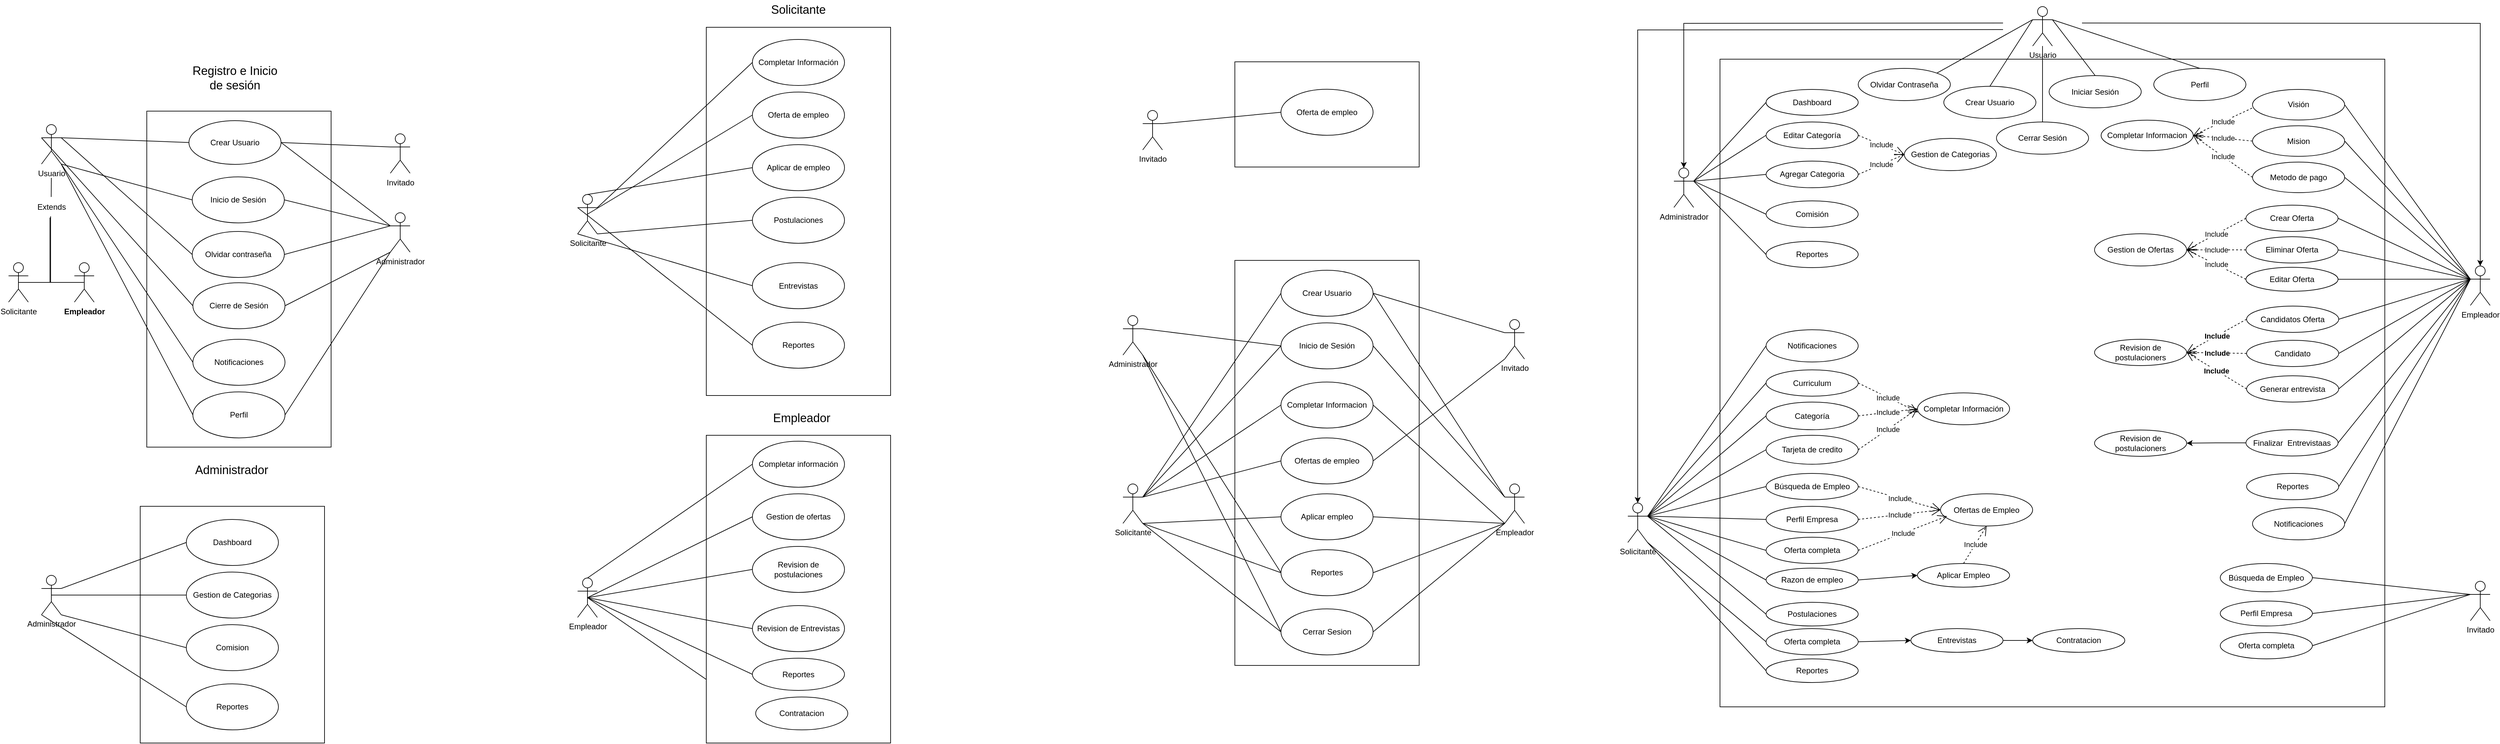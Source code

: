 <mxfile version="22.1.19" type="google">
  <diagram name="Página-1" id="LVSQt6ujR3S2-m6vpGDA">
    <mxGraphModel grid="1" page="1" gridSize="10" guides="1" tooltips="1" connect="1" arrows="1" fold="1" pageScale="1" pageWidth="827" pageHeight="1169" math="0" shadow="0">
      <root>
        <mxCell id="0" />
        <mxCell id="1" parent="0" />
        <mxCell id="5eVwMM55AhsTZu3MU9i9-1" value="" style="html=1;whiteSpace=wrap;" vertex="1" parent="1">
          <mxGeometry x="2670" y="110" width="1010" height="985" as="geometry" />
        </mxCell>
        <mxCell id="5eVwMM55AhsTZu3MU9i9-2" value="" style="html=1;whiteSpace=wrap;" vertex="1" parent="1">
          <mxGeometry x="280" y="189" width="280" height="511" as="geometry" />
        </mxCell>
        <mxCell id="u_QHIvNHBWL9RGwi2mKn-13" style="rounded=0;orthogonalLoop=1;jettySize=auto;html=1;exitX=0;exitY=0.333;exitDx=0;exitDy=0;exitPerimeter=0;entryX=1;entryY=0.5;entryDx=0;entryDy=0;endArrow=none;endFill=0;" edge="1" parent="1" source="5eVwMM55AhsTZu3MU9i9-3" target="5eVwMM55AhsTZu3MU9i9-6">
          <mxGeometry relative="1" as="geometry" />
        </mxCell>
        <mxCell id="DiivEsyJtq7pHUNZ7dKd-4" style="rounded=0;orthogonalLoop=1;jettySize=auto;html=1;exitX=0;exitY=1;exitDx=0;exitDy=0;exitPerimeter=0;entryX=1;entryY=0.5;entryDx=0;entryDy=0;endArrow=none;endFill=0;" edge="1" parent="1" source="5eVwMM55AhsTZu3MU9i9-3" target="DiivEsyJtq7pHUNZ7dKd-2">
          <mxGeometry relative="1" as="geometry" />
        </mxCell>
        <mxCell id="lPMzp1araiUFEV0C0I6o-3" style="rounded=0;orthogonalLoop=1;jettySize=auto;html=1;exitX=0;exitY=0.333;exitDx=0;exitDy=0;exitPerimeter=0;entryX=1;entryY=0.5;entryDx=0;entryDy=0;endArrow=none;endFill=0;" edge="1" parent="1" source="5eVwMM55AhsTZu3MU9i9-3" target="lPMzp1araiUFEV0C0I6o-1">
          <mxGeometry relative="1" as="geometry" />
        </mxCell>
        <mxCell id="wugK7WXSN-6xL4nprbzl-3" style="rounded=0;orthogonalLoop=1;jettySize=auto;html=1;exitX=0;exitY=0.333;exitDx=0;exitDy=0;exitPerimeter=0;entryX=1;entryY=0.5;entryDx=0;entryDy=0;endArrow=none;endFill=0;" edge="1" parent="1" source="5eVwMM55AhsTZu3MU9i9-3" target="5eVwMM55AhsTZu3MU9i9-4">
          <mxGeometry relative="1" as="geometry" />
        </mxCell>
        <mxCell id="wugK7WXSN-6xL4nprbzl-7" style="rounded=0;orthogonalLoop=1;jettySize=auto;html=1;exitX=0;exitY=1;exitDx=0;exitDy=0;exitPerimeter=0;entryX=1;entryY=0.5;entryDx=0;entryDy=0;endArrow=none;endFill=0;" edge="1" parent="1" source="5eVwMM55AhsTZu3MU9i9-3" target="wugK7WXSN-6xL4nprbzl-4">
          <mxGeometry relative="1" as="geometry" />
        </mxCell>
        <mxCell id="5eVwMM55AhsTZu3MU9i9-3" value="Administrador" style="shape=umlActor;verticalLabelPosition=bottom;verticalAlign=top;html=1;" vertex="1" parent="1">
          <mxGeometry x="650" y="343.5" width="30" height="60" as="geometry" />
        </mxCell>
        <mxCell id="5eVwMM55AhsTZu3MU9i9-4" value="Crear Usuario" style="ellipse;whiteSpace=wrap;html=1;" vertex="1" parent="1">
          <mxGeometry x="344" y="203.5" width="140" height="66.5" as="geometry" />
        </mxCell>
        <mxCell id="5eVwMM55AhsTZu3MU9i9-5" value="" style="endArrow=none;html=1;rounded=0;entryX=0;entryY=0.5;entryDx=0;entryDy=0;exitX=1;exitY=0.333;exitDx=0;exitDy=0;exitPerimeter=0;" edge="1" parent="1" source="u_QHIvNHBWL9RGwi2mKn-1" target="5eVwMM55AhsTZu3MU9i9-4">
          <mxGeometry relative="1" as="geometry">
            <mxPoint x="220" y="299.5" as="sourcePoint" />
            <mxPoint x="350" y="259.5" as="targetPoint" />
          </mxGeometry>
        </mxCell>
        <mxCell id="5eVwMM55AhsTZu3MU9i9-6" value="Inicio de Sesión" style="ellipse;whiteSpace=wrap;html=1;" vertex="1" parent="1">
          <mxGeometry x="349" y="289" width="140" height="70" as="geometry" />
        </mxCell>
        <mxCell id="5eVwMM55AhsTZu3MU9i9-7" value="Solicitante" style="shape=umlActor;verticalLabelPosition=bottom;verticalAlign=top;html=1;" vertex="1" parent="1">
          <mxGeometry x="70" y="419.5" width="30" height="60" as="geometry" />
        </mxCell>
        <mxCell id="5eVwMM55AhsTZu3MU9i9-8" value="Empleador" style="shape=umlActor;verticalLabelPosition=bottom;verticalAlign=top;html=1;fontStyle=1" vertex="1" parent="1">
          <mxGeometry x="170" y="419.5" width="30" height="60" as="geometry" />
        </mxCell>
        <mxCell id="5eVwMM55AhsTZu3MU9i9-13" value="" style="endArrow=none;html=1;rounded=0;exitX=1;exitY=1;exitDx=0;exitDy=0;exitPerimeter=0;entryX=0;entryY=0.5;entryDx=0;entryDy=0;" edge="1" parent="1" source="u_QHIvNHBWL9RGwi2mKn-1" target="5eVwMM55AhsTZu3MU9i9-6">
          <mxGeometry relative="1" as="geometry">
            <mxPoint x="230" y="429.5" as="sourcePoint" />
            <mxPoint x="360" y="314.5" as="targetPoint" />
          </mxGeometry>
        </mxCell>
        <mxCell id="5eVwMM55AhsTZu3MU9i9-17" value="Administrador" style="shape=umlActor;verticalLabelPosition=bottom;verticalAlign=top;html=1;" vertex="1" parent="1">
          <mxGeometry x="120" y="895" width="30" height="60" as="geometry" />
        </mxCell>
        <mxCell id="5eVwMM55AhsTZu3MU9i9-18" value="" style="html=1;whiteSpace=wrap;" vertex="1" parent="1">
          <mxGeometry x="270" y="790" width="280" height="360" as="geometry" />
        </mxCell>
        <mxCell id="5eVwMM55AhsTZu3MU9i9-19" value="Dashboard" style="ellipse;whiteSpace=wrap;html=1;" vertex="1" parent="1">
          <mxGeometry x="340" y="810" width="140" height="70" as="geometry" />
        </mxCell>
        <mxCell id="5eVwMM55AhsTZu3MU9i9-20" value="Gestion de Categorias" style="ellipse;whiteSpace=wrap;html=1;" vertex="1" parent="1">
          <mxGeometry x="340" y="890" width="140" height="70" as="geometry" />
        </mxCell>
        <mxCell id="5eVwMM55AhsTZu3MU9i9-21" value="Comision" style="ellipse;whiteSpace=wrap;html=1;" vertex="1" parent="1">
          <mxGeometry x="340" y="970" width="140" height="70" as="geometry" />
        </mxCell>
        <mxCell id="5eVwMM55AhsTZu3MU9i9-22" value="" style="endArrow=none;html=1;rounded=0;exitX=1;exitY=0.333;exitDx=0;exitDy=0;exitPerimeter=0;entryX=0;entryY=0.5;entryDx=0;entryDy=0;" edge="1" parent="1" source="5eVwMM55AhsTZu3MU9i9-17" target="5eVwMM55AhsTZu3MU9i9-19">
          <mxGeometry relative="1" as="geometry">
            <mxPoint x="115" y="690" as="sourcePoint" />
            <mxPoint x="350" y="635" as="targetPoint" />
          </mxGeometry>
        </mxCell>
        <mxCell id="5eVwMM55AhsTZu3MU9i9-23" value="" style="endArrow=none;html=1;rounded=0;exitX=0.5;exitY=0.5;exitDx=0;exitDy=0;exitPerimeter=0;entryX=0;entryY=0.5;entryDx=0;entryDy=0;" edge="1" parent="1" source="5eVwMM55AhsTZu3MU9i9-17" target="5eVwMM55AhsTZu3MU9i9-20">
          <mxGeometry relative="1" as="geometry">
            <mxPoint x="125" y="700" as="sourcePoint" />
            <mxPoint x="360" y="645" as="targetPoint" />
          </mxGeometry>
        </mxCell>
        <mxCell id="5eVwMM55AhsTZu3MU9i9-24" value="" style="endArrow=none;html=1;rounded=0;exitX=1;exitY=1;exitDx=0;exitDy=0;exitPerimeter=0;entryX=0;entryY=0.5;entryDx=0;entryDy=0;" edge="1" parent="1" source="5eVwMM55AhsTZu3MU9i9-17" target="5eVwMM55AhsTZu3MU9i9-21">
          <mxGeometry relative="1" as="geometry">
            <mxPoint x="135" y="710" as="sourcePoint" />
            <mxPoint x="370" y="655" as="targetPoint" />
          </mxGeometry>
        </mxCell>
        <mxCell id="5eVwMM55AhsTZu3MU9i9-25" value="Reportes" style="ellipse;whiteSpace=wrap;html=1;" vertex="1" parent="1">
          <mxGeometry x="340" y="1060" width="140" height="70" as="geometry" />
        </mxCell>
        <mxCell id="5eVwMM55AhsTZu3MU9i9-26" value="Solicitante" style="shape=umlActor;verticalLabelPosition=bottom;verticalAlign=top;html=1;" vertex="1" parent="1">
          <mxGeometry x="934.5" y="315.75" width="30" height="60" as="geometry" />
        </mxCell>
        <mxCell id="5eVwMM55AhsTZu3MU9i9-27" value="" style="html=1;whiteSpace=wrap;" vertex="1" parent="1">
          <mxGeometry x="1130" y="61.5" width="280" height="560" as="geometry" />
        </mxCell>
        <mxCell id="5eVwMM55AhsTZu3MU9i9-28" value="Completar Información" style="ellipse;whiteSpace=wrap;html=1;" vertex="1" parent="1">
          <mxGeometry x="1200" y="80" width="140" height="70" as="geometry" />
        </mxCell>
        <mxCell id="5eVwMM55AhsTZu3MU9i9-29" value="Oferta de empleo" style="ellipse;whiteSpace=wrap;html=1;" vertex="1" parent="1">
          <mxGeometry x="1200" y="160" width="140" height="70" as="geometry" />
        </mxCell>
        <mxCell id="5eVwMM55AhsTZu3MU9i9-30" value="Postulaciones" style="ellipse;whiteSpace=wrap;html=1;" vertex="1" parent="1">
          <mxGeometry x="1200" y="320" width="140" height="70" as="geometry" />
        </mxCell>
        <mxCell id="5eVwMM55AhsTZu3MU9i9-31" value="" style="endArrow=none;html=1;rounded=0;exitX=1;exitY=0.333;exitDx=0;exitDy=0;exitPerimeter=0;entryX=0;entryY=0.5;entryDx=0;entryDy=0;" edge="1" parent="1" source="5eVwMM55AhsTZu3MU9i9-26" target="5eVwMM55AhsTZu3MU9i9-28">
          <mxGeometry relative="1" as="geometry">
            <mxPoint x="975" y="9" as="sourcePoint" />
            <mxPoint x="1210" y="-46" as="targetPoint" />
          </mxGeometry>
        </mxCell>
        <mxCell id="5eVwMM55AhsTZu3MU9i9-32" value="" style="endArrow=none;html=1;rounded=0;exitX=0.5;exitY=0.5;exitDx=0;exitDy=0;exitPerimeter=0;entryX=0;entryY=0.5;entryDx=0;entryDy=0;" edge="1" parent="1" source="5eVwMM55AhsTZu3MU9i9-26" target="5eVwMM55AhsTZu3MU9i9-29">
          <mxGeometry relative="1" as="geometry">
            <mxPoint x="985" y="19" as="sourcePoint" />
            <mxPoint x="1220" y="-36" as="targetPoint" />
          </mxGeometry>
        </mxCell>
        <mxCell id="5eVwMM55AhsTZu3MU9i9-33" value="" style="endArrow=none;html=1;rounded=0;exitX=1;exitY=1;exitDx=0;exitDy=0;exitPerimeter=0;entryX=0;entryY=0.5;entryDx=0;entryDy=0;" edge="1" parent="1" source="5eVwMM55AhsTZu3MU9i9-26" target="5eVwMM55AhsTZu3MU9i9-30">
          <mxGeometry relative="1" as="geometry">
            <mxPoint x="995" y="29" as="sourcePoint" />
            <mxPoint x="1230" y="-26" as="targetPoint" />
          </mxGeometry>
        </mxCell>
        <mxCell id="5eVwMM55AhsTZu3MU9i9-34" value="Entrevistas" style="ellipse;whiteSpace=wrap;html=1;" vertex="1" parent="1">
          <mxGeometry x="1200" y="419.5" width="140" height="70" as="geometry" />
        </mxCell>
        <mxCell id="wugK7WXSN-6xL4nprbzl-9" style="rounded=0;orthogonalLoop=1;jettySize=auto;html=1;exitX=0.5;exitY=0.5;exitDx=0;exitDy=0;exitPerimeter=0;entryX=0;entryY=0.5;entryDx=0;entryDy=0;endArrow=none;endFill=0;" edge="1" parent="1" source="5eVwMM55AhsTZu3MU9i9-35" target="wugK7WXSN-6xL4nprbzl-8">
          <mxGeometry relative="1" as="geometry" />
        </mxCell>
        <mxCell id="5eVwMM55AhsTZu3MU9i9-35" value="Empleador" style="shape=umlActor;verticalLabelPosition=bottom;verticalAlign=top;html=1;" vertex="1" parent="1">
          <mxGeometry x="934.5" y="899" width="30" height="60" as="geometry" />
        </mxCell>
        <mxCell id="5eVwMM55AhsTZu3MU9i9-36" value="" style="html=1;whiteSpace=wrap;" vertex="1" parent="1">
          <mxGeometry x="1130" y="682" width="280" height="468" as="geometry" />
        </mxCell>
        <mxCell id="5eVwMM55AhsTZu3MU9i9-37" value="Completar información" style="ellipse;whiteSpace=wrap;html=1;" vertex="1" parent="1">
          <mxGeometry x="1200" y="691" width="140" height="70" as="geometry" />
        </mxCell>
        <mxCell id="5eVwMM55AhsTZu3MU9i9-38" value="Gestion de ofertas" style="ellipse;whiteSpace=wrap;html=1;" vertex="1" parent="1">
          <mxGeometry x="1200" y="771" width="140" height="70" as="geometry" />
        </mxCell>
        <mxCell id="5eVwMM55AhsTZu3MU9i9-39" value="Revision de postulaciones" style="ellipse;whiteSpace=wrap;html=1;" vertex="1" parent="1">
          <mxGeometry x="1200" y="851" width="140" height="70" as="geometry" />
        </mxCell>
        <mxCell id="5eVwMM55AhsTZu3MU9i9-40" value="" style="endArrow=none;html=1;rounded=0;exitX=0.5;exitY=0;exitDx=0;exitDy=0;exitPerimeter=0;entryX=0;entryY=0.5;entryDx=0;entryDy=0;" edge="1" parent="1" source="5eVwMM55AhsTZu3MU9i9-35" target="5eVwMM55AhsTZu3MU9i9-37">
          <mxGeometry relative="1" as="geometry">
            <mxPoint x="975" y="600" as="sourcePoint" />
            <mxPoint x="1210" y="545" as="targetPoint" />
          </mxGeometry>
        </mxCell>
        <mxCell id="5eVwMM55AhsTZu3MU9i9-41" value="" style="endArrow=none;html=1;rounded=0;exitX=0.5;exitY=0.5;exitDx=0;exitDy=0;exitPerimeter=0;entryX=0;entryY=0.5;entryDx=0;entryDy=0;" edge="1" parent="1" source="5eVwMM55AhsTZu3MU9i9-35" target="5eVwMM55AhsTZu3MU9i9-38">
          <mxGeometry relative="1" as="geometry">
            <mxPoint x="985" y="610" as="sourcePoint" />
            <mxPoint x="1220" y="555" as="targetPoint" />
          </mxGeometry>
        </mxCell>
        <mxCell id="5eVwMM55AhsTZu3MU9i9-43" value="Revision de Entrevistas" style="ellipse;whiteSpace=wrap;html=1;" vertex="1" parent="1">
          <mxGeometry x="1200" y="941" width="140" height="70" as="geometry" />
        </mxCell>
        <mxCell id="5eVwMM55AhsTZu3MU9i9-44" value="" style="endArrow=none;html=1;rounded=0;exitX=0.5;exitY=0.5;exitDx=0;exitDy=0;exitPerimeter=0;entryX=0;entryY=0.5;entryDx=0;entryDy=0;" edge="1" parent="1" source="5eVwMM55AhsTZu3MU9i9-35" target="5eVwMM55AhsTZu3MU9i9-39">
          <mxGeometry relative="1" as="geometry">
            <mxPoint x="1020" y="875" as="sourcePoint" />
            <mxPoint x="1210" y="925" as="targetPoint" />
          </mxGeometry>
        </mxCell>
        <mxCell id="5eVwMM55AhsTZu3MU9i9-45" value="Reportes" style="ellipse;whiteSpace=wrap;html=1;" vertex="1" parent="1">
          <mxGeometry x="1200" y="1021" width="140" height="49" as="geometry" />
        </mxCell>
        <mxCell id="5eVwMM55AhsTZu3MU9i9-48" value="" style="endArrow=none;html=1;rounded=0;entryX=0;entryY=0.5;entryDx=0;entryDy=0;exitX=0.5;exitY=0.5;exitDx=0;exitDy=0;exitPerimeter=0;" edge="1" parent="1" source="5eVwMM55AhsTZu3MU9i9-35" target="5eVwMM55AhsTZu3MU9i9-43">
          <mxGeometry relative="1" as="geometry">
            <mxPoint x="960" y="1070" as="sourcePoint" />
            <mxPoint x="1210" y="1015" as="targetPoint" />
          </mxGeometry>
        </mxCell>
        <mxCell id="5eVwMM55AhsTZu3MU9i9-50" value="" style="endArrow=none;html=1;rounded=0;entryX=0;entryY=0.5;entryDx=0;entryDy=0;exitX=0.5;exitY=0.5;exitDx=0;exitDy=0;exitPerimeter=0;" edge="1" parent="1" source="5eVwMM55AhsTZu3MU9i9-35" target="5eVwMM55AhsTZu3MU9i9-45">
          <mxGeometry relative="1" as="geometry">
            <mxPoint x="980" y="1000" as="sourcePoint" />
            <mxPoint x="1220" y="1105" as="targetPoint" />
          </mxGeometry>
        </mxCell>
        <mxCell id="5eVwMM55AhsTZu3MU9i9-71" value="" style="endArrow=none;html=1;rounded=0;exitX=0;exitY=1;exitDx=0;exitDy=0;exitPerimeter=0;entryX=0;entryY=0.5;entryDx=0;entryDy=0;" edge="1" parent="1" source="5eVwMM55AhsTZu3MU9i9-17" target="5eVwMM55AhsTZu3MU9i9-25">
          <mxGeometry relative="1" as="geometry">
            <mxPoint x="160" y="965" as="sourcePoint" />
            <mxPoint x="350" y="1015" as="targetPoint" />
          </mxGeometry>
        </mxCell>
        <mxCell id="5eVwMM55AhsTZu3MU9i9-72" value="" style="endArrow=none;html=1;rounded=0;exitX=0;exitY=1;exitDx=0;exitDy=0;exitPerimeter=0;entryX=0;entryY=0.5;entryDx=0;entryDy=0;" edge="1" parent="1" source="5eVwMM55AhsTZu3MU9i9-26" target="5eVwMM55AhsTZu3MU9i9-34">
          <mxGeometry relative="1" as="geometry">
            <mxPoint x="1020" y="284" as="sourcePoint" />
            <mxPoint x="1210" y="334" as="targetPoint" />
          </mxGeometry>
        </mxCell>
        <mxCell id="5eVwMM55AhsTZu3MU9i9-83" value="" style="html=1;whiteSpace=wrap;" vertex="1" parent="1">
          <mxGeometry x="1933" y="416" width="280" height="616" as="geometry" />
        </mxCell>
        <mxCell id="DiivEsyJtq7pHUNZ7dKd-37" style="rounded=0;orthogonalLoop=1;jettySize=auto;html=1;exitX=1;exitY=1;exitDx=0;exitDy=0;exitPerimeter=0;entryX=0;entryY=0.5;entryDx=0;entryDy=0;endArrow=none;endFill=0;" edge="1" parent="1" source="5eVwMM55AhsTZu3MU9i9-84" target="5eVwMM55AhsTZu3MU9i9-100">
          <mxGeometry relative="1" as="geometry" />
        </mxCell>
        <mxCell id="5eVwMM55AhsTZu3MU9i9-84" value="Administrador" style="shape=umlActor;verticalLabelPosition=bottom;verticalAlign=top;html=1;" vertex="1" parent="1">
          <mxGeometry x="1763" y="500" width="30" height="60" as="geometry" />
        </mxCell>
        <mxCell id="5eVwMM55AhsTZu3MU9i9-85" value="Crear Usuario" style="ellipse;whiteSpace=wrap;html=1;" vertex="1" parent="1">
          <mxGeometry x="2003" y="431" width="140" height="70" as="geometry" />
        </mxCell>
        <mxCell id="5eVwMM55AhsTZu3MU9i9-87" value="Inicio de Sesión" style="ellipse;whiteSpace=wrap;html=1;" vertex="1" parent="1">
          <mxGeometry x="2003" y="511" width="140" height="70" as="geometry" />
        </mxCell>
        <mxCell id="DiivEsyJtq7pHUNZ7dKd-38" style="rounded=0;orthogonalLoop=1;jettySize=auto;html=1;exitX=1;exitY=0.333;exitDx=0;exitDy=0;exitPerimeter=0;entryX=0;entryY=0.5;entryDx=0;entryDy=0;endArrow=none;endFill=0;" edge="1" parent="1" source="5eVwMM55AhsTZu3MU9i9-88" target="5eVwMM55AhsTZu3MU9i9-98">
          <mxGeometry relative="1" as="geometry" />
        </mxCell>
        <mxCell id="5eVwMM55AhsTZu3MU9i9-88" value="Solicitante" style="shape=umlActor;verticalLabelPosition=bottom;verticalAlign=top;html=1;" vertex="1" parent="1">
          <mxGeometry x="1763" y="756" width="30" height="60" as="geometry" />
        </mxCell>
        <mxCell id="DiivEsyJtq7pHUNZ7dKd-36" style="rounded=0;orthogonalLoop=1;jettySize=auto;html=1;exitX=0;exitY=1;exitDx=0;exitDy=0;exitPerimeter=0;entryX=1;entryY=0.5;entryDx=0;entryDy=0;endArrow=none;endFill=0;" edge="1" parent="1" source="5eVwMM55AhsTZu3MU9i9-89" target="5eVwMM55AhsTZu3MU9i9-100">
          <mxGeometry relative="1" as="geometry" />
        </mxCell>
        <mxCell id="5eVwMM55AhsTZu3MU9i9-89" value="Empleador" style="shape=umlActor;verticalLabelPosition=bottom;verticalAlign=top;html=1;" vertex="1" parent="1">
          <mxGeometry x="2343" y="756" width="30" height="60" as="geometry" />
        </mxCell>
        <mxCell id="5eVwMM55AhsTZu3MU9i9-90" value="" style="endArrow=none;html=1;rounded=0;exitX=1;exitY=0.333;exitDx=0;exitDy=0;exitPerimeter=0;entryX=0;entryY=0.5;entryDx=0;entryDy=0;" edge="1" parent="1" source="5eVwMM55AhsTZu3MU9i9-88" target="5eVwMM55AhsTZu3MU9i9-85">
          <mxGeometry relative="1" as="geometry">
            <mxPoint x="1883" y="461" as="sourcePoint" />
            <mxPoint x="2013" y="466" as="targetPoint" />
          </mxGeometry>
        </mxCell>
        <mxCell id="5eVwMM55AhsTZu3MU9i9-91" value="" style="endArrow=none;html=1;rounded=0;exitX=1;exitY=0.5;exitDx=0;exitDy=0;entryX=0;entryY=0.333;entryDx=0;entryDy=0;entryPerimeter=0;" edge="1" parent="1" source="5eVwMM55AhsTZu3MU9i9-85" target="5eVwMM55AhsTZu3MU9i9-89">
          <mxGeometry relative="1" as="geometry">
            <mxPoint x="1883" y="581" as="sourcePoint" />
            <mxPoint x="2013" y="466" as="targetPoint" />
          </mxGeometry>
        </mxCell>
        <mxCell id="5eVwMM55AhsTZu3MU9i9-94" value="" style="endArrow=none;html=1;rounded=0;exitX=1;exitY=0.333;exitDx=0;exitDy=0;exitPerimeter=0;entryX=0;entryY=0.5;entryDx=0;entryDy=0;" edge="1" parent="1" source="5eVwMM55AhsTZu3MU9i9-84" target="5eVwMM55AhsTZu3MU9i9-87">
          <mxGeometry relative="1" as="geometry">
            <mxPoint x="1883" y="581" as="sourcePoint" />
            <mxPoint x="2013" y="466" as="targetPoint" />
          </mxGeometry>
        </mxCell>
        <mxCell id="5eVwMM55AhsTZu3MU9i9-95" value="" style="endArrow=none;html=1;rounded=0;exitX=1;exitY=0.333;exitDx=0;exitDy=0;exitPerimeter=0;entryX=0;entryY=0.5;entryDx=0;entryDy=0;" edge="1" parent="1" source="5eVwMM55AhsTZu3MU9i9-88" target="5eVwMM55AhsTZu3MU9i9-87">
          <mxGeometry relative="1" as="geometry">
            <mxPoint x="1893" y="591" as="sourcePoint" />
            <mxPoint x="2023" y="476" as="targetPoint" />
          </mxGeometry>
        </mxCell>
        <mxCell id="5eVwMM55AhsTZu3MU9i9-96" value="" style="endArrow=none;html=1;rounded=0;exitX=1;exitY=0.5;exitDx=0;exitDy=0;entryX=0;entryY=0.333;entryDx=0;entryDy=0;entryPerimeter=0;" edge="1" parent="1" source="5eVwMM55AhsTZu3MU9i9-87" target="5eVwMM55AhsTZu3MU9i9-89">
          <mxGeometry relative="1" as="geometry">
            <mxPoint x="1903" y="601" as="sourcePoint" />
            <mxPoint x="2033" y="486" as="targetPoint" />
          </mxGeometry>
        </mxCell>
        <mxCell id="5eVwMM55AhsTZu3MU9i9-98" value="Completar Informacion" style="ellipse;whiteSpace=wrap;html=1;" vertex="1" parent="1">
          <mxGeometry x="2003" y="601" width="140" height="70" as="geometry" />
        </mxCell>
        <mxCell id="5eVwMM55AhsTZu3MU9i9-100" value="Cerrar Sesion" style="ellipse;whiteSpace=wrap;html=1;" vertex="1" parent="1">
          <mxGeometry x="2003" y="946" width="140" height="70" as="geometry" />
        </mxCell>
        <mxCell id="5eVwMM55AhsTZu3MU9i9-102" value="" style="endArrow=none;html=1;rounded=0;exitX=1;exitY=1;exitDx=0;exitDy=0;exitPerimeter=0;entryX=0;entryY=0.5;entryDx=0;entryDy=0;" edge="1" parent="1" source="5eVwMM55AhsTZu3MU9i9-88" target="5eVwMM55AhsTZu3MU9i9-100">
          <mxGeometry relative="1" as="geometry">
            <mxPoint x="1808" y="461" as="sourcePoint" />
            <mxPoint x="2003" y="986" as="targetPoint" />
          </mxGeometry>
        </mxCell>
        <mxCell id="5eVwMM55AhsTZu3MU9i9-104" value="" style="endArrow=none;html=1;rounded=0;exitX=1;exitY=0.5;exitDx=0;exitDy=0;entryX=0;entryY=1;entryDx=0;entryDy=0;entryPerimeter=0;" edge="1" parent="1" source="5eVwMM55AhsTZu3MU9i9-98" target="5eVwMM55AhsTZu3MU9i9-89">
          <mxGeometry relative="1" as="geometry">
            <mxPoint x="1828" y="481" as="sourcePoint" />
            <mxPoint x="2353" y="471" as="targetPoint" />
          </mxGeometry>
        </mxCell>
        <mxCell id="5eVwMM55AhsTZu3MU9i9-105" value="Ofertas de empleo" style="ellipse;whiteSpace=wrap;html=1;" vertex="1" parent="1">
          <mxGeometry x="2003" y="686" width="140" height="70" as="geometry" />
        </mxCell>
        <mxCell id="5eVwMM55AhsTZu3MU9i9-106" value="" style="endArrow=none;html=1;rounded=0;exitX=1;exitY=0.333;exitDx=0;exitDy=0;exitPerimeter=0;entryX=0;entryY=0.5;entryDx=0;entryDy=0;" edge="1" parent="1" source="5eVwMM55AhsTZu3MU9i9-88" target="5eVwMM55AhsTZu3MU9i9-105">
          <mxGeometry relative="1" as="geometry">
            <mxPoint x="1813" y="771" as="sourcePoint" />
            <mxPoint x="2013" y="556" as="targetPoint" />
          </mxGeometry>
        </mxCell>
        <mxCell id="5eVwMM55AhsTZu3MU9i9-110" value="Aplicar empleo" style="ellipse;whiteSpace=wrap;html=1;" vertex="1" parent="1">
          <mxGeometry x="2003" y="771" width="140" height="70" as="geometry" />
        </mxCell>
        <mxCell id="5eVwMM55AhsTZu3MU9i9-112" value="" style="endArrow=none;html=1;rounded=0;entryX=0;entryY=0.5;entryDx=0;entryDy=0;exitX=1;exitY=1;exitDx=0;exitDy=0;exitPerimeter=0;" edge="1" parent="1" source="5eVwMM55AhsTZu3MU9i9-88" target="5eVwMM55AhsTZu3MU9i9-110">
          <mxGeometry relative="1" as="geometry">
            <mxPoint x="2153" y="816" as="sourcePoint" />
            <mxPoint x="2388" y="781" as="targetPoint" />
          </mxGeometry>
        </mxCell>
        <mxCell id="5eVwMM55AhsTZu3MU9i9-114" value="" style="endArrow=none;html=1;rounded=0;entryX=0;entryY=1;entryDx=0;entryDy=0;exitX=1;exitY=0.5;exitDx=0;exitDy=0;entryPerimeter=0;" edge="1" parent="1" source="5eVwMM55AhsTZu3MU9i9-110" target="5eVwMM55AhsTZu3MU9i9-89">
          <mxGeometry relative="1" as="geometry">
            <mxPoint x="1823" y="821" as="sourcePoint" />
            <mxPoint x="2023" y="826" as="targetPoint" />
          </mxGeometry>
        </mxCell>
        <mxCell id="5eVwMM55AhsTZu3MU9i9-115" value="Reportes" style="ellipse;whiteSpace=wrap;html=1;" vertex="1" parent="1">
          <mxGeometry x="2003" y="856" width="140" height="70" as="geometry" />
        </mxCell>
        <mxCell id="5eVwMM55AhsTZu3MU9i9-116" value="" style="endArrow=none;html=1;rounded=0;entryX=0;entryY=0.5;entryDx=0;entryDy=0;exitX=1;exitY=1;exitDx=0;exitDy=0;exitPerimeter=0;" edge="1" parent="1" source="5eVwMM55AhsTZu3MU9i9-88" target="5eVwMM55AhsTZu3MU9i9-115">
          <mxGeometry relative="1" as="geometry">
            <mxPoint x="1813" y="811" as="sourcePoint" />
            <mxPoint x="2013" y="816" as="targetPoint" />
          </mxGeometry>
        </mxCell>
        <mxCell id="5eVwMM55AhsTZu3MU9i9-118" value="" style="endArrow=none;html=1;rounded=0;entryX=0;entryY=1;entryDx=0;entryDy=0;exitX=1;exitY=0.5;exitDx=0;exitDy=0;entryPerimeter=0;" edge="1" parent="1" source="5eVwMM55AhsTZu3MU9i9-115" target="5eVwMM55AhsTZu3MU9i9-89">
          <mxGeometry relative="1" as="geometry">
            <mxPoint x="2153" y="816" as="sourcePoint" />
            <mxPoint x="2373" y="571" as="targetPoint" />
          </mxGeometry>
        </mxCell>
        <mxCell id="5eVwMM55AhsTZu3MU9i9-119" value="" style="endArrow=none;html=1;rounded=0;entryX=1;entryY=1;entryDx=0;entryDy=0;exitX=0;exitY=0.5;exitDx=0;exitDy=0;entryPerimeter=0;" edge="1" parent="1" source="5eVwMM55AhsTZu3MU9i9-115" target="5eVwMM55AhsTZu3MU9i9-84">
          <mxGeometry relative="1" as="geometry">
            <mxPoint x="2163" y="826" as="sourcePoint" />
            <mxPoint x="2383" y="581" as="targetPoint" />
          </mxGeometry>
        </mxCell>
        <mxCell id="DiivEsyJtq7pHUNZ7dKd-43" style="rounded=0;orthogonalLoop=1;jettySize=auto;html=1;exitX=1;exitY=0.333;exitDx=0;exitDy=0;exitPerimeter=0;entryX=0;entryY=0.5;entryDx=0;entryDy=0;endArrow=none;endFill=0;" edge="1" parent="1" source="5eVwMM55AhsTZu3MU9i9-120" target="DiivEsyJtq7pHUNZ7dKd-42">
          <mxGeometry relative="1" as="geometry" />
        </mxCell>
        <mxCell id="5eVwMM55AhsTZu3MU9i9-120" value="Administrador" style="shape=umlActor;verticalLabelPosition=bottom;verticalAlign=top;html=1;" vertex="1" parent="1">
          <mxGeometry x="2600" y="275.5" width="30" height="60" as="geometry" />
        </mxCell>
        <mxCell id="DiivEsyJtq7pHUNZ7dKd-62" style="rounded=0;orthogonalLoop=1;jettySize=auto;html=1;exitX=1;exitY=1;exitDx=0;exitDy=0;exitPerimeter=0;entryX=0;entryY=0.5;entryDx=0;entryDy=0;endArrow=none;endFill=0;" edge="1" parent="1" source="5eVwMM55AhsTZu3MU9i9-121" target="DiivEsyJtq7pHUNZ7dKd-70">
          <mxGeometry relative="1" as="geometry" />
        </mxCell>
        <mxCell id="DiivEsyJtq7pHUNZ7dKd-63" style="rounded=0;orthogonalLoop=1;jettySize=auto;html=1;exitX=1;exitY=1;exitDx=0;exitDy=0;exitPerimeter=0;entryX=0;entryY=0.5;entryDx=0;entryDy=0;endArrow=none;endFill=0;" edge="1" parent="1" source="5eVwMM55AhsTZu3MU9i9-121" target="DiivEsyJtq7pHUNZ7dKd-61">
          <mxGeometry relative="1" as="geometry" />
        </mxCell>
        <mxCell id="DiivEsyJtq7pHUNZ7dKd-66" style="rounded=0;orthogonalLoop=1;jettySize=auto;html=1;exitX=1;exitY=0.333;exitDx=0;exitDy=0;exitPerimeter=0;entryX=0;entryY=0.5;entryDx=0;entryDy=0;endArrow=none;endFill=0;" edge="1" parent="1" source="5eVwMM55AhsTZu3MU9i9-121" target="DiivEsyJtq7pHUNZ7dKd-65">
          <mxGeometry relative="1" as="geometry" />
        </mxCell>
        <mxCell id="wugK7WXSN-6xL4nprbzl-14" style="rounded=0;orthogonalLoop=1;jettySize=auto;html=1;exitX=1;exitY=0.333;exitDx=0;exitDy=0;exitPerimeter=0;entryX=0;entryY=0.5;entryDx=0;entryDy=0;endArrow=none;endFill=0;" edge="1" parent="1" source="5eVwMM55AhsTZu3MU9i9-121" target="wugK7WXSN-6xL4nprbzl-12">
          <mxGeometry relative="1" as="geometry" />
        </mxCell>
        <mxCell id="5eVwMM55AhsTZu3MU9i9-121" value="Solicitante" style="shape=umlActor;verticalLabelPosition=bottom;verticalAlign=top;html=1;" vertex="1" parent="1">
          <mxGeometry x="2530" y="785" width="30" height="60" as="geometry" />
        </mxCell>
        <mxCell id="DiivEsyJtq7pHUNZ7dKd-75" style="rounded=0;orthogonalLoop=1;jettySize=auto;html=1;exitX=0;exitY=0.333;exitDx=0;exitDy=0;exitPerimeter=0;entryX=1;entryY=0.5;entryDx=0;entryDy=0;endArrow=none;endFill=0;" edge="1" parent="1" source="5eVwMM55AhsTZu3MU9i9-122" target="DiivEsyJtq7pHUNZ7dKd-74">
          <mxGeometry relative="1" as="geometry" />
        </mxCell>
        <mxCell id="DiivEsyJtq7pHUNZ7dKd-83" style="rounded=0;orthogonalLoop=1;jettySize=auto;html=1;exitX=0;exitY=0.333;exitDx=0;exitDy=0;exitPerimeter=0;entryX=1;entryY=0.5;entryDx=0;entryDy=0;endArrow=none;endFill=0;" edge="1" parent="1" source="5eVwMM55AhsTZu3MU9i9-122" target="DiivEsyJtq7pHUNZ7dKd-82">
          <mxGeometry relative="1" as="geometry" />
        </mxCell>
        <mxCell id="DiivEsyJtq7pHUNZ7dKd-95" style="rounded=0;orthogonalLoop=1;jettySize=auto;html=1;exitX=0;exitY=0.333;exitDx=0;exitDy=0;exitPerimeter=0;entryX=1;entryY=0.5;entryDx=0;entryDy=0;endArrow=none;endFill=0;" edge="1" parent="1" source="5eVwMM55AhsTZu3MU9i9-122" target="DiivEsyJtq7pHUNZ7dKd-85">
          <mxGeometry relative="1" as="geometry" />
        </mxCell>
        <mxCell id="DiivEsyJtq7pHUNZ7dKd-96" style="rounded=0;orthogonalLoop=1;jettySize=auto;html=1;exitX=0;exitY=0.333;exitDx=0;exitDy=0;exitPerimeter=0;entryX=1;entryY=0.5;entryDx=0;entryDy=0;endArrow=none;endFill=0;" edge="1" parent="1" source="5eVwMM55AhsTZu3MU9i9-122" target="DiivEsyJtq7pHUNZ7dKd-86">
          <mxGeometry relative="1" as="geometry" />
        </mxCell>
        <mxCell id="DiivEsyJtq7pHUNZ7dKd-97" style="rounded=0;orthogonalLoop=1;jettySize=auto;html=1;exitX=0;exitY=0.333;exitDx=0;exitDy=0;exitPerimeter=0;entryX=1;entryY=0.5;entryDx=0;entryDy=0;endArrow=none;endFill=0;" edge="1" parent="1" source="5eVwMM55AhsTZu3MU9i9-122" target="DiivEsyJtq7pHUNZ7dKd-87">
          <mxGeometry relative="1" as="geometry" />
        </mxCell>
        <mxCell id="DiivEsyJtq7pHUNZ7dKd-101" style="rounded=0;orthogonalLoop=1;jettySize=auto;html=1;exitX=0;exitY=0.333;exitDx=0;exitDy=0;exitPerimeter=0;entryX=1;entryY=0.5;entryDx=0;entryDy=0;endArrow=none;endFill=0;" edge="1" parent="1" source="5eVwMM55AhsTZu3MU9i9-122" target="DiivEsyJtq7pHUNZ7dKd-99">
          <mxGeometry relative="1" as="geometry" />
        </mxCell>
        <mxCell id="DiivEsyJtq7pHUNZ7dKd-102" style="rounded=0;orthogonalLoop=1;jettySize=auto;html=1;exitX=0;exitY=0.333;exitDx=0;exitDy=0;exitPerimeter=0;entryX=1;entryY=0.5;entryDx=0;entryDy=0;endArrow=none;endFill=0;" edge="1" parent="1" source="5eVwMM55AhsTZu3MU9i9-122" target="DiivEsyJtq7pHUNZ7dKd-100">
          <mxGeometry relative="1" as="geometry" />
        </mxCell>
        <mxCell id="wugK7WXSN-6xL4nprbzl-15" style="rounded=0;orthogonalLoop=1;jettySize=auto;html=1;exitX=0;exitY=0.333;exitDx=0;exitDy=0;exitPerimeter=0;entryX=1;entryY=0.5;entryDx=0;entryDy=0;endArrow=none;endFill=0;" edge="1" parent="1" source="5eVwMM55AhsTZu3MU9i9-122" target="wugK7WXSN-6xL4nprbzl-13">
          <mxGeometry relative="1" as="geometry" />
        </mxCell>
        <mxCell id="5eVwMM55AhsTZu3MU9i9-122" value="Empleador" style="shape=umlActor;verticalLabelPosition=bottom;verticalAlign=top;html=1;" vertex="1" parent="1">
          <mxGeometry x="3810" y="424.5" width="30" height="60" as="geometry" />
        </mxCell>
        <mxCell id="DiivEsyJtq7pHUNZ7dKd-108" style="rounded=0;orthogonalLoop=1;jettySize=auto;html=1;exitX=0;exitY=0.333;exitDx=0;exitDy=0;exitPerimeter=0;entryX=1;entryY=0.5;entryDx=0;entryDy=0;endArrow=none;endFill=0;" edge="1" parent="1" source="5eVwMM55AhsTZu3MU9i9-123" target="DiivEsyJtq7pHUNZ7dKd-106">
          <mxGeometry relative="1" as="geometry" />
        </mxCell>
        <mxCell id="5eVwMM55AhsTZu3MU9i9-123" value="Invitado" style="shape=umlActor;verticalLabelPosition=bottom;verticalAlign=top;html=1;" vertex="1" parent="1">
          <mxGeometry x="3810" y="904" width="30" height="60" as="geometry" />
        </mxCell>
        <mxCell id="5eVwMM55AhsTZu3MU9i9-124" style="edgeStyle=orthogonalEdgeStyle;rounded=0;orthogonalLoop=1;jettySize=auto;html=1;entryX=0.5;entryY=0;entryDx=0;entryDy=0;entryPerimeter=0;" edge="1" parent="1" target="5eVwMM55AhsTZu3MU9i9-120">
          <mxGeometry relative="1" as="geometry">
            <mxPoint x="3100" y="55" as="sourcePoint" />
          </mxGeometry>
        </mxCell>
        <mxCell id="5eVwMM55AhsTZu3MU9i9-125" style="edgeStyle=orthogonalEdgeStyle;rounded=0;orthogonalLoop=1;jettySize=auto;html=1;entryX=0.5;entryY=0;entryDx=0;entryDy=0;entryPerimeter=0;" edge="1" parent="1" target="5eVwMM55AhsTZu3MU9i9-122">
          <mxGeometry relative="1" as="geometry">
            <mxPoint x="3220" y="55" as="sourcePoint" />
          </mxGeometry>
        </mxCell>
        <mxCell id="5eVwMM55AhsTZu3MU9i9-126" style="edgeStyle=orthogonalEdgeStyle;rounded=0;orthogonalLoop=1;jettySize=auto;html=1;entryX=0.5;entryY=0;entryDx=0;entryDy=0;entryPerimeter=0;" edge="1" parent="1" target="5eVwMM55AhsTZu3MU9i9-121">
          <mxGeometry relative="1" as="geometry">
            <mxPoint x="3100" y="65" as="sourcePoint" />
          </mxGeometry>
        </mxCell>
        <mxCell id="5eVwMM55AhsTZu3MU9i9-129" value="Crear Usuario" style="ellipse;whiteSpace=wrap;html=1;" vertex="1" parent="1">
          <mxGeometry x="3010" y="151.25" width="140" height="49" as="geometry" />
        </mxCell>
        <mxCell id="5eVwMM55AhsTZu3MU9i9-130" value="Iniciar Sesión" style="ellipse;whiteSpace=wrap;html=1;" vertex="1" parent="1">
          <mxGeometry x="3170" y="135" width="140" height="49" as="geometry" />
        </mxCell>
        <mxCell id="5eVwMM55AhsTZu3MU9i9-131" value="Cerrar Sesión" style="ellipse;whiteSpace=wrap;html=1;" vertex="1" parent="1">
          <mxGeometry x="3090" y="205.5" width="140" height="49" as="geometry" />
        </mxCell>
        <mxCell id="5eVwMM55AhsTZu3MU9i9-132" value="Dashboard" style="ellipse;whiteSpace=wrap;html=1;" vertex="1" parent="1">
          <mxGeometry x="2740" y="156" width="140" height="39.5" as="geometry" />
        </mxCell>
        <mxCell id="5eVwMM55AhsTZu3MU9i9-133" value="Editar Categoría" style="ellipse;whiteSpace=wrap;html=1;" vertex="1" parent="1">
          <mxGeometry x="2740" y="205.5" width="140" height="40.5" as="geometry" />
        </mxCell>
        <mxCell id="5eVwMM55AhsTZu3MU9i9-134" value="Agregar Categoria" style="ellipse;whiteSpace=wrap;html=1;" vertex="1" parent="1">
          <mxGeometry x="2740" y="265" width="140" height="40.5" as="geometry" />
        </mxCell>
        <mxCell id="5eVwMM55AhsTZu3MU9i9-135" value="Comisión" style="ellipse;whiteSpace=wrap;html=1;" vertex="1" parent="1">
          <mxGeometry x="2740" y="325.5" width="140" height="40.5" as="geometry" />
        </mxCell>
        <mxCell id="5eVwMM55AhsTZu3MU9i9-136" value="Completar Informacion" style="ellipse;whiteSpace=wrap;html=1;" vertex="1" parent="1">
          <mxGeometry x="3249" y="202.75" width="140" height="46.5" as="geometry" />
        </mxCell>
        <mxCell id="5eVwMM55AhsTZu3MU9i9-138" value="Crear Oferta" style="ellipse;whiteSpace=wrap;html=1;" vertex="1" parent="1">
          <mxGeometry x="3469" y="332" width="140" height="40" as="geometry" />
        </mxCell>
        <mxCell id="5eVwMM55AhsTZu3MU9i9-139" value="Editar Oferta" style="ellipse;whiteSpace=wrap;html=1;" vertex="1" parent="1">
          <mxGeometry x="3469" y="426.5" width="140" height="36.5" as="geometry" />
        </mxCell>
        <mxCell id="5eVwMM55AhsTZu3MU9i9-151" value="Búsqueda de Empleo" style="ellipse;whiteSpace=wrap;html=1;" vertex="1" parent="1">
          <mxGeometry x="3430" y="877" width="140" height="43" as="geometry" />
        </mxCell>
        <mxCell id="5eVwMM55AhsTZu3MU9i9-152" value="Perfil Empresa" style="ellipse;whiteSpace=wrap;html=1;" vertex="1" parent="1">
          <mxGeometry x="3430" y="934" width="140" height="38" as="geometry" />
        </mxCell>
        <mxCell id="5eVwMM55AhsTZu3MU9i9-153" value="" style="endArrow=none;html=1;rounded=0;exitX=1;exitY=0.333;exitDx=0;exitDy=0;exitPerimeter=0;entryX=0;entryY=0.5;entryDx=0;entryDy=0;" edge="1" parent="1" source="5eVwMM55AhsTZu3MU9i9-120" target="5eVwMM55AhsTZu3MU9i9-132">
          <mxGeometry relative="1" as="geometry">
            <mxPoint x="3240" y="535" as="sourcePoint" />
            <mxPoint x="3400" y="535" as="targetPoint" />
          </mxGeometry>
        </mxCell>
        <mxCell id="5eVwMM55AhsTZu3MU9i9-154" value="" style="endArrow=none;html=1;rounded=0;exitX=1;exitY=0.333;exitDx=0;exitDy=0;exitPerimeter=0;entryX=0;entryY=0.5;entryDx=0;entryDy=0;" edge="1" parent="1" source="5eVwMM55AhsTZu3MU9i9-120" target="5eVwMM55AhsTZu3MU9i9-135">
          <mxGeometry relative="1" as="geometry">
            <mxPoint x="2640" y="335" as="sourcePoint" />
            <mxPoint x="2750" y="171" as="targetPoint" />
          </mxGeometry>
        </mxCell>
        <mxCell id="5eVwMM55AhsTZu3MU9i9-155" value="" style="endArrow=none;html=1;rounded=0;entryX=0;entryY=0.5;entryDx=0;entryDy=0;exitX=1;exitY=0.333;exitDx=0;exitDy=0;exitPerimeter=0;" edge="1" parent="1" source="5eVwMM55AhsTZu3MU9i9-120" target="5eVwMM55AhsTZu3MU9i9-134">
          <mxGeometry relative="1" as="geometry">
            <mxPoint x="2630" y="335" as="sourcePoint" />
            <mxPoint x="2760" y="181" as="targetPoint" />
          </mxGeometry>
        </mxCell>
        <mxCell id="5eVwMM55AhsTZu3MU9i9-156" value="" style="endArrow=none;html=1;rounded=0;exitX=1;exitY=0.333;exitDx=0;exitDy=0;exitPerimeter=0;entryX=0;entryY=0.5;entryDx=0;entryDy=0;" edge="1" parent="1" source="5eVwMM55AhsTZu3MU9i9-120" target="5eVwMM55AhsTZu3MU9i9-133">
          <mxGeometry relative="1" as="geometry">
            <mxPoint x="2660" y="355" as="sourcePoint" />
            <mxPoint x="2770" y="191" as="targetPoint" />
          </mxGeometry>
        </mxCell>
        <mxCell id="5eVwMM55AhsTZu3MU9i9-158" value="" style="endArrow=none;html=1;rounded=0;exitX=1;exitY=0.333;exitDx=0;exitDy=0;exitPerimeter=0;entryX=0;entryY=0.5;entryDx=0;entryDy=0;" edge="1" parent="1" source="5eVwMM55AhsTZu3MU9i9-121" target="DiivEsyJtq7pHUNZ7dKd-46">
          <mxGeometry relative="1" as="geometry">
            <mxPoint x="2680" y="375" as="sourcePoint" />
            <mxPoint x="2740" y="590" as="targetPoint" />
          </mxGeometry>
        </mxCell>
        <mxCell id="5eVwMM55AhsTZu3MU9i9-159" value="" style="endArrow=none;html=1;rounded=0;exitX=1;exitY=0.333;exitDx=0;exitDy=0;exitPerimeter=0;entryX=0;entryY=0.5;entryDx=0;entryDy=0;" edge="1" parent="1" source="5eVwMM55AhsTZu3MU9i9-121" target="DiivEsyJtq7pHUNZ7dKd-47">
          <mxGeometry relative="1" as="geometry">
            <mxPoint x="2690" y="385" as="sourcePoint" />
            <mxPoint x="2740" y="650" as="targetPoint" />
          </mxGeometry>
        </mxCell>
        <mxCell id="5eVwMM55AhsTZu3MU9i9-160" value="" style="endArrow=none;html=1;rounded=0;exitX=1;exitY=0.333;exitDx=0;exitDy=0;exitPerimeter=0;entryX=0;entryY=0.5;entryDx=0;entryDy=0;" edge="1" parent="1" source="5eVwMM55AhsTZu3MU9i9-121" target="DiivEsyJtq7pHUNZ7dKd-49">
          <mxGeometry relative="1" as="geometry">
            <mxPoint x="2700" y="395" as="sourcePoint" />
            <mxPoint x="2740" y="720" as="targetPoint" />
          </mxGeometry>
        </mxCell>
        <mxCell id="5eVwMM55AhsTZu3MU9i9-162" value="" style="endArrow=none;html=1;rounded=0;exitX=1;exitY=0.333;exitDx=0;exitDy=0;exitPerimeter=0;entryX=0;entryY=0.5;entryDx=0;entryDy=0;" edge="1" parent="1" source="5eVwMM55AhsTZu3MU9i9-121" target="DiivEsyJtq7pHUNZ7dKd-51">
          <mxGeometry relative="1" as="geometry">
            <mxPoint x="2720" y="415" as="sourcePoint" />
            <mxPoint x="2740" y="855" as="targetPoint" />
          </mxGeometry>
        </mxCell>
        <mxCell id="5eVwMM55AhsTZu3MU9i9-163" value="" style="endArrow=none;html=1;rounded=0;exitX=1;exitY=0.333;exitDx=0;exitDy=0;exitPerimeter=0;entryX=0;entryY=0.5;entryDx=0;entryDy=0;" edge="1" parent="1" source="5eVwMM55AhsTZu3MU9i9-121" target="DiivEsyJtq7pHUNZ7dKd-53">
          <mxGeometry relative="1" as="geometry">
            <mxPoint x="2730" y="425" as="sourcePoint" />
            <mxPoint x="2740" y="920" as="targetPoint" />
          </mxGeometry>
        </mxCell>
        <mxCell id="5eVwMM55AhsTZu3MU9i9-164" value="" style="endArrow=none;html=1;rounded=0;exitX=1;exitY=0.333;exitDx=0;exitDy=0;exitPerimeter=0;entryX=0;entryY=0.5;entryDx=0;entryDy=0;" edge="1" parent="1" source="5eVwMM55AhsTZu3MU9i9-121" target="DiivEsyJtq7pHUNZ7dKd-54">
          <mxGeometry relative="1" as="geometry">
            <mxPoint x="2740" y="435" as="sourcePoint" />
            <mxPoint x="2740" y="985" as="targetPoint" />
          </mxGeometry>
        </mxCell>
        <mxCell id="5eVwMM55AhsTZu3MU9i9-165" value="" style="endArrow=none;html=1;rounded=0;exitX=1;exitY=0.333;exitDx=0;exitDy=0;exitPerimeter=0;entryX=0;entryY=0.5;entryDx=0;entryDy=0;" edge="1" parent="1" source="5eVwMM55AhsTZu3MU9i9-121" target="DiivEsyJtq7pHUNZ7dKd-59">
          <mxGeometry relative="1" as="geometry">
            <mxPoint x="2750" y="445" as="sourcePoint" />
            <mxPoint x="2730" y="944" as="targetPoint" />
          </mxGeometry>
        </mxCell>
        <mxCell id="5eVwMM55AhsTZu3MU9i9-166" value="" style="endArrow=none;html=1;rounded=0;exitX=1;exitY=0.5;exitDx=0;exitDy=0;entryX=0;entryY=0.333;entryDx=0;entryDy=0;entryPerimeter=0;" edge="1" parent="1" source="DiivEsyJtq7pHUNZ7dKd-72" target="5eVwMM55AhsTZu3MU9i9-122">
          <mxGeometry relative="1" as="geometry">
            <mxPoint x="2760" y="455" as="sourcePoint" />
            <mxPoint x="2870" y="291" as="targetPoint" />
          </mxGeometry>
        </mxCell>
        <mxCell id="5eVwMM55AhsTZu3MU9i9-167" value="" style="endArrow=none;html=1;rounded=0;exitX=1;exitY=0.5;exitDx=0;exitDy=0;entryX=0;entryY=0.333;entryDx=0;entryDy=0;entryPerimeter=0;" edge="1" parent="1" source="DiivEsyJtq7pHUNZ7dKd-73" target="5eVwMM55AhsTZu3MU9i9-122">
          <mxGeometry relative="1" as="geometry">
            <mxPoint x="3780.0" y="244.5" as="sourcePoint" />
            <mxPoint x="3700" y="375" as="targetPoint" />
          </mxGeometry>
        </mxCell>
        <mxCell id="5eVwMM55AhsTZu3MU9i9-168" value="" style="endArrow=none;html=1;rounded=0;exitX=1;exitY=0.5;exitDx=0;exitDy=0;entryX=0;entryY=0.333;entryDx=0;entryDy=0;entryPerimeter=0;" edge="1" parent="1" source="5eVwMM55AhsTZu3MU9i9-138" target="5eVwMM55AhsTZu3MU9i9-122">
          <mxGeometry relative="1" as="geometry">
            <mxPoint x="3630" y="190" as="sourcePoint" />
            <mxPoint x="3710" y="385" as="targetPoint" />
          </mxGeometry>
        </mxCell>
        <mxCell id="5eVwMM55AhsTZu3MU9i9-169" value="" style="endArrow=none;html=1;rounded=0;exitX=1;exitY=0.5;exitDx=0;exitDy=0;entryX=0;entryY=0.333;entryDx=0;entryDy=0;entryPerimeter=0;" edge="1" parent="1" source="5eVwMM55AhsTZu3MU9i9-139" target="5eVwMM55AhsTZu3MU9i9-122">
          <mxGeometry relative="1" as="geometry">
            <mxPoint x="3469" y="236" as="sourcePoint" />
            <mxPoint x="3549" y="431" as="targetPoint" />
          </mxGeometry>
        </mxCell>
        <mxCell id="5eVwMM55AhsTZu3MU9i9-171" value="" style="endArrow=none;html=1;rounded=0;exitX=1;exitY=0.5;exitDx=0;exitDy=0;entryX=0;entryY=0.333;entryDx=0;entryDy=0;entryPerimeter=0;" edge="1" parent="1" source="5eVwMM55AhsTZu3MU9i9-151" target="5eVwMM55AhsTZu3MU9i9-123">
          <mxGeometry relative="1" as="geometry">
            <mxPoint x="3670" y="230" as="sourcePoint" />
            <mxPoint x="3690" y="375" as="targetPoint" />
          </mxGeometry>
        </mxCell>
        <mxCell id="5eVwMM55AhsTZu3MU9i9-173" value="" style="endArrow=none;html=1;rounded=0;exitX=1;exitY=0.5;exitDx=0;exitDy=0;entryX=0;entryY=0.333;entryDx=0;entryDy=0;entryPerimeter=0;" edge="1" parent="1" source="5eVwMM55AhsTZu3MU9i9-152" target="5eVwMM55AhsTZu3MU9i9-123">
          <mxGeometry relative="1" as="geometry">
            <mxPoint x="3630" y="660" as="sourcePoint" />
            <mxPoint x="3750" y="600" as="targetPoint" />
          </mxGeometry>
        </mxCell>
        <mxCell id="5eVwMM55AhsTZu3MU9i9-174" value="" style="endArrow=none;html=1;rounded=0;exitX=0;exitY=0.333;exitDx=0;exitDy=0;entryX=0.5;entryY=0;entryDx=0;entryDy=0;exitPerimeter=0;" edge="1" parent="1" source="5eVwMM55AhsTZu3MU9i9-128" target="5eVwMM55AhsTZu3MU9i9-129">
          <mxGeometry relative="1" as="geometry">
            <mxPoint x="4090" y="153.5" as="sourcePoint" />
            <mxPoint x="4179" y="294.5" as="targetPoint" />
          </mxGeometry>
        </mxCell>
        <mxCell id="5eVwMM55AhsTZu3MU9i9-175" value="" style="endArrow=none;html=1;rounded=0;exitX=1;exitY=0.333;exitDx=0;exitDy=0;entryX=0.5;entryY=0;entryDx=0;entryDy=0;exitPerimeter=0;" edge="1" parent="1" source="5eVwMM55AhsTZu3MU9i9-128" target="5eVwMM55AhsTZu3MU9i9-130">
          <mxGeometry relative="1" as="geometry">
            <mxPoint x="3975" y="59" as="sourcePoint" />
            <mxPoint x="3920" y="149" as="targetPoint" />
          </mxGeometry>
        </mxCell>
        <mxCell id="5eVwMM55AhsTZu3MU9i9-176" value="" style="endArrow=none;html=1;rounded=0;entryX=0.5;entryY=0;entryDx=0;entryDy=0;" edge="1" parent="1" source="5eVwMM55AhsTZu3MU9i9-128" target="5eVwMM55AhsTZu3MU9i9-131">
          <mxGeometry relative="1" as="geometry">
            <mxPoint x="3160" y="65" as="sourcePoint" />
            <mxPoint x="3110" y="155" as="targetPoint" />
          </mxGeometry>
        </mxCell>
        <mxCell id="5eVwMM55AhsTZu3MU9i9-177" value="Include" style="endArrow=open;endSize=12;dashed=1;html=1;rounded=0;exitX=1;exitY=0.5;exitDx=0;exitDy=0;entryX=0;entryY=0.5;entryDx=0;entryDy=0;" edge="1" parent="1" source="5eVwMM55AhsTZu3MU9i9-133" target="5eVwMM55AhsTZu3MU9i9-178">
          <mxGeometry width="160" relative="1" as="geometry">
            <mxPoint x="2902" y="410.13" as="sourcePoint" />
            <mxPoint x="3062" y="410.13" as="targetPoint" />
          </mxGeometry>
        </mxCell>
        <mxCell id="5eVwMM55AhsTZu3MU9i9-178" value="Gestion de Categorias" style="ellipse;whiteSpace=wrap;html=1;" vertex="1" parent="1">
          <mxGeometry x="2950" y="230.5" width="140" height="49" as="geometry" />
        </mxCell>
        <mxCell id="5eVwMM55AhsTZu3MU9i9-179" value="Include" style="endArrow=open;endSize=12;dashed=1;html=1;rounded=0;exitX=1;exitY=0.5;exitDx=0;exitDy=0;entryX=0;entryY=0.5;entryDx=0;entryDy=0;" edge="1" parent="1" source="5eVwMM55AhsTZu3MU9i9-134" target="5eVwMM55AhsTZu3MU9i9-178">
          <mxGeometry width="160" relative="1" as="geometry">
            <mxPoint x="2890" y="251" as="sourcePoint" />
            <mxPoint x="3100" y="310" as="targetPoint" />
          </mxGeometry>
        </mxCell>
        <mxCell id="5eVwMM55AhsTZu3MU9i9-180" value="Gestion de Ofertas" style="ellipse;whiteSpace=wrap;html=1;" vertex="1" parent="1">
          <mxGeometry x="3239" y="375.5" width="140" height="49" as="geometry" />
        </mxCell>
        <mxCell id="5eVwMM55AhsTZu3MU9i9-181" value="Include" style="endArrow=open;endSize=12;dashed=1;html=1;rounded=0;exitX=0;exitY=0.5;exitDx=0;exitDy=0;entryX=1;entryY=0.5;entryDx=0;entryDy=0;" edge="1" parent="1" source="5eVwMM55AhsTZu3MU9i9-138" target="5eVwMM55AhsTZu3MU9i9-180">
          <mxGeometry width="160" relative="1" as="geometry">
            <mxPoint x="2890" y="251" as="sourcePoint" />
            <mxPoint x="2980" y="300" as="targetPoint" />
          </mxGeometry>
        </mxCell>
        <mxCell id="5eVwMM55AhsTZu3MU9i9-182" value="Include" style="endArrow=open;endSize=12;dashed=1;html=1;rounded=0;exitX=0;exitY=0.5;exitDx=0;exitDy=0;entryX=1;entryY=0.5;entryDx=0;entryDy=0;" edge="1" parent="1" source="5eVwMM55AhsTZu3MU9i9-139" target="5eVwMM55AhsTZu3MU9i9-180">
          <mxGeometry width="160" relative="1" as="geometry">
            <mxPoint x="3480" y="340" as="sourcePoint" />
            <mxPoint x="3360" y="355" as="targetPoint" />
          </mxGeometry>
        </mxCell>
        <mxCell id="5eVwMM55AhsTZu3MU9i9-183" value="Ofertas de Empleo" style="ellipse;whiteSpace=wrap;html=1;" vertex="1" parent="1">
          <mxGeometry x="3005" y="771" width="140" height="49" as="geometry" />
        </mxCell>
        <mxCell id="5eVwMM55AhsTZu3MU9i9-185" value="Include" style="endArrow=open;endSize=12;dashed=1;html=1;rounded=0;entryX=0;entryY=0.5;entryDx=0;entryDy=0;exitX=1;exitY=0.5;exitDx=0;exitDy=0;" edge="1" parent="1" source="DiivEsyJtq7pHUNZ7dKd-51" target="5eVwMM55AhsTZu3MU9i9-183">
          <mxGeometry width="160" relative="1" as="geometry">
            <mxPoint x="2950" y="861" as="sourcePoint" />
            <mxPoint x="3040" y="981" as="targetPoint" />
          </mxGeometry>
        </mxCell>
        <mxCell id="5eVwMM55AhsTZu3MU9i9-187" value="Include" style="endArrow=open;endSize=12;dashed=1;html=1;rounded=0;entryX=0;entryY=0.5;entryDx=0;entryDy=0;exitX=1;exitY=0.5;exitDx=0;exitDy=0;" edge="1" parent="1" source="DiivEsyJtq7pHUNZ7dKd-47" target="DiivEsyJtq7pHUNZ7dKd-48">
          <mxGeometry width="160" relative="1" as="geometry">
            <mxPoint x="2880" y="656" as="sourcePoint" />
            <mxPoint x="2960.0" y="631" as="targetPoint" />
          </mxGeometry>
        </mxCell>
        <mxCell id="5eVwMM55AhsTZu3MU9i9-188" value="Include" style="endArrow=open;endSize=12;dashed=1;html=1;rounded=0;entryX=0.007;entryY=0.607;entryDx=0;entryDy=0;exitX=1;exitY=0.5;exitDx=0;exitDy=0;entryPerimeter=0;" edge="1" parent="1" source="DiivEsyJtq7pHUNZ7dKd-46" target="DiivEsyJtq7pHUNZ7dKd-48">
          <mxGeometry width="160" relative="1" as="geometry">
            <mxPoint x="2880" y="596" as="sourcePoint" />
            <mxPoint x="2960.0" y="631" as="targetPoint" />
          </mxGeometry>
        </mxCell>
        <mxCell id="u_QHIvNHBWL9RGwi2mKn-7" value="" style="endArrow=none;html=1;rounded=0;exitX=0.5;exitY=0.5;exitDx=0;exitDy=0;exitPerimeter=0;entryX=0.47;entryY=1.048;entryDx=0;entryDy=0;entryPerimeter=0;edgeStyle=orthogonalEdgeStyle;" edge="1" parent="1" source="5eVwMM55AhsTZu3MU9i9-7" target="u_QHIvNHBWL9RGwi2mKn-11">
          <mxGeometry width="50" height="50" relative="1" as="geometry">
            <mxPoint x="110" y="380.5" as="sourcePoint" />
            <mxPoint x="160" y="330.5" as="targetPoint" />
            <Array as="points">
              <mxPoint x="133" y="449.5" />
            </Array>
          </mxGeometry>
        </mxCell>
        <mxCell id="u_QHIvNHBWL9RGwi2mKn-8" value="" style="endArrow=none;html=1;rounded=0;exitX=0.5;exitY=0.5;exitDx=0;exitDy=0;exitPerimeter=0;entryX=0.484;entryY=0.984;entryDx=0;entryDy=0;entryPerimeter=0;edgeStyle=orthogonalEdgeStyle;" edge="1" parent="1" source="5eVwMM55AhsTZu3MU9i9-8" target="u_QHIvNHBWL9RGwi2mKn-11">
          <mxGeometry width="50" height="50" relative="1" as="geometry">
            <mxPoint x="95" y="459.5" as="sourcePoint" />
            <mxPoint x="135" y="263.5" as="targetPoint" />
            <Array as="points">
              <mxPoint x="134" y="449.5" />
            </Array>
          </mxGeometry>
        </mxCell>
        <mxCell id="DiivEsyJtq7pHUNZ7dKd-3" style="rounded=0;orthogonalLoop=1;jettySize=auto;html=1;exitX=0;exitY=0.333;exitDx=0;exitDy=0;exitPerimeter=0;entryX=0;entryY=0.5;entryDx=0;entryDy=0;endArrow=none;endFill=0;" edge="1" parent="1" source="u_QHIvNHBWL9RGwi2mKn-1" target="DiivEsyJtq7pHUNZ7dKd-2">
          <mxGeometry relative="1" as="geometry" />
        </mxCell>
        <mxCell id="lPMzp1araiUFEV0C0I6o-2" style="rounded=0;orthogonalLoop=1;jettySize=auto;html=1;exitX=1;exitY=0.333;exitDx=0;exitDy=0;exitPerimeter=0;entryX=0;entryY=0.5;entryDx=0;entryDy=0;endArrow=none;endFill=0;" edge="1" parent="1" source="u_QHIvNHBWL9RGwi2mKn-1" target="lPMzp1araiUFEV0C0I6o-1">
          <mxGeometry relative="1" as="geometry" />
        </mxCell>
        <mxCell id="wugK7WXSN-6xL4nprbzl-2" style="rounded=0;orthogonalLoop=1;jettySize=auto;html=1;exitX=1;exitY=1;exitDx=0;exitDy=0;exitPerimeter=0;entryX=0;entryY=0.5;entryDx=0;entryDy=0;endArrow=none;endFill=0;" edge="1" parent="1" source="u_QHIvNHBWL9RGwi2mKn-1" target="wugK7WXSN-6xL4nprbzl-1">
          <mxGeometry relative="1" as="geometry" />
        </mxCell>
        <mxCell id="wugK7WXSN-6xL4nprbzl-6" style="rounded=0;orthogonalLoop=1;jettySize=auto;html=1;exitX=1;exitY=1;exitDx=0;exitDy=0;exitPerimeter=0;entryX=0;entryY=0.5;entryDx=0;entryDy=0;endArrow=none;endFill=0;" edge="1" parent="1" source="u_QHIvNHBWL9RGwi2mKn-1" target="wugK7WXSN-6xL4nprbzl-4">
          <mxGeometry relative="1" as="geometry" />
        </mxCell>
        <mxCell id="u_QHIvNHBWL9RGwi2mKn-1" value="Usuario" style="shape=umlActor;verticalLabelPosition=bottom;verticalAlign=top;html=1;" vertex="1" parent="1">
          <mxGeometry x="120" y="209.5" width="30" height="60" as="geometry" />
        </mxCell>
        <mxCell id="u_QHIvNHBWL9RGwi2mKn-11" value="Extends" style="text;html=1;align=center;verticalAlign=middle;resizable=0;points=[];autosize=1;strokeColor=none;fillColor=none;" vertex="1" parent="1">
          <mxGeometry x="100" y="319.5" width="70" height="30" as="geometry" />
        </mxCell>
        <mxCell id="u_QHIvNHBWL9RGwi2mKn-12" value="" style="endArrow=none;html=1;rounded=0;exitX=0.497;exitY=0;exitDx=0;exitDy=0;exitPerimeter=0;" edge="1" parent="1" source="u_QHIvNHBWL9RGwi2mKn-11">
          <mxGeometry width="50" height="50" relative="1" as="geometry">
            <mxPoint x="60" y="410.5" as="sourcePoint" />
            <mxPoint x="135" y="290.5" as="targetPoint" />
          </mxGeometry>
        </mxCell>
        <mxCell id="u_QHIvNHBWL9RGwi2mKn-14" value="&lt;font style=&quot;font-size: 18px;&quot;&gt;Registro e Inicio de sesión&lt;/font&gt;" style="text;html=1;strokeColor=none;fillColor=none;align=center;verticalAlign=middle;whiteSpace=wrap;rounded=0;" vertex="1" parent="1">
          <mxGeometry x="339" y="124" width="150" height="30" as="geometry" />
        </mxCell>
        <mxCell id="DiivEsyJtq7pHUNZ7dKd-2" value="Cierre de Sesión" style="ellipse;whiteSpace=wrap;html=1;" vertex="1" parent="1">
          <mxGeometry x="350" y="450" width="140" height="70" as="geometry" />
        </mxCell>
        <mxCell id="DiivEsyJtq7pHUNZ7dKd-6" value="Reportes" style="ellipse;whiteSpace=wrap;html=1;" vertex="1" parent="1">
          <mxGeometry x="1200" y="510" width="140" height="70" as="geometry" />
        </mxCell>
        <mxCell id="DiivEsyJtq7pHUNZ7dKd-7" style="rounded=0;orthogonalLoop=1;jettySize=auto;html=1;exitX=0;exitY=0.333;exitDx=0;exitDy=0;exitPerimeter=0;entryX=0;entryY=0.5;entryDx=0;entryDy=0;endArrow=none;endFill=0;" edge="1" parent="1" source="5eVwMM55AhsTZu3MU9i9-26" target="DiivEsyJtq7pHUNZ7dKd-6">
          <mxGeometry relative="1" as="geometry" />
        </mxCell>
        <mxCell id="DiivEsyJtq7pHUNZ7dKd-10" value="&lt;font style=&quot;font-size: 18px;&quot;&gt;Administrador&lt;/font&gt;" style="text;html=1;strokeColor=none;fillColor=none;align=center;verticalAlign=middle;whiteSpace=wrap;rounded=0;" vertex="1" parent="1">
          <mxGeometry x="334" y="720" width="150" height="30" as="geometry" />
        </mxCell>
        <mxCell id="DiivEsyJtq7pHUNZ7dKd-11" value="Aplicar de empleo" style="ellipse;whiteSpace=wrap;html=1;" vertex="1" parent="1">
          <mxGeometry x="1200" y="240" width="140" height="70" as="geometry" />
        </mxCell>
        <mxCell id="DiivEsyJtq7pHUNZ7dKd-12" style="rounded=0;orthogonalLoop=1;jettySize=auto;html=1;exitX=0.5;exitY=0;exitDx=0;exitDy=0;exitPerimeter=0;entryX=0;entryY=0.5;entryDx=0;entryDy=0;endArrow=none;endFill=0;" edge="1" parent="1" source="5eVwMM55AhsTZu3MU9i9-26" target="DiivEsyJtq7pHUNZ7dKd-11">
          <mxGeometry relative="1" as="geometry" />
        </mxCell>
        <mxCell id="DiivEsyJtq7pHUNZ7dKd-18" style="rounded=0;orthogonalLoop=1;jettySize=auto;html=1;exitX=0;exitY=0.333;exitDx=0;exitDy=0;exitPerimeter=0;entryX=1;entryY=0.5;entryDx=0;entryDy=0;endArrow=none;endFill=0;" edge="1" parent="1" source="DiivEsyJtq7pHUNZ7dKd-15" target="5eVwMM55AhsTZu3MU9i9-4">
          <mxGeometry relative="1" as="geometry" />
        </mxCell>
        <mxCell id="DiivEsyJtq7pHUNZ7dKd-15" value="Invitado" style="shape=umlActor;verticalLabelPosition=bottom;verticalAlign=top;html=1;" vertex="1" parent="1">
          <mxGeometry x="650" y="223.5" width="30" height="60" as="geometry" />
        </mxCell>
        <mxCell id="DiivEsyJtq7pHUNZ7dKd-19" value="Invitado" style="shape=umlActor;verticalLabelPosition=bottom;verticalAlign=top;html=1;" vertex="1" parent="1">
          <mxGeometry x="1793" y="188" width="30" height="60" as="geometry" />
        </mxCell>
        <mxCell id="DiivEsyJtq7pHUNZ7dKd-20" value="" style="html=1;whiteSpace=wrap;" vertex="1" parent="1">
          <mxGeometry x="1933" y="114" width="280" height="160" as="geometry" />
        </mxCell>
        <mxCell id="DiivEsyJtq7pHUNZ7dKd-22" value="Oferta de empleo" style="ellipse;whiteSpace=wrap;html=1;" vertex="1" parent="1">
          <mxGeometry x="2003" y="155.75" width="140" height="70" as="geometry" />
        </mxCell>
        <mxCell id="DiivEsyJtq7pHUNZ7dKd-29" style="rounded=0;orthogonalLoop=1;jettySize=auto;html=1;exitX=1;exitY=0.333;exitDx=0;exitDy=0;exitPerimeter=0;entryX=0;entryY=0.5;entryDx=0;entryDy=0;endArrow=none;endFill=0;" edge="1" parent="1" source="DiivEsyJtq7pHUNZ7dKd-19" target="DiivEsyJtq7pHUNZ7dKd-22">
          <mxGeometry relative="1" as="geometry" />
        </mxCell>
        <mxCell id="DiivEsyJtq7pHUNZ7dKd-34" style="rounded=0;orthogonalLoop=1;jettySize=auto;html=1;exitX=0;exitY=1;exitDx=0;exitDy=0;exitPerimeter=0;entryX=1;entryY=0.5;entryDx=0;entryDy=0;endArrow=none;endFill=0;" edge="1" parent="1" source="DiivEsyJtq7pHUNZ7dKd-33" target="5eVwMM55AhsTZu3MU9i9-105">
          <mxGeometry relative="1" as="geometry" />
        </mxCell>
        <mxCell id="DiivEsyJtq7pHUNZ7dKd-35" style="rounded=0;orthogonalLoop=1;jettySize=auto;html=1;exitX=0;exitY=0.333;exitDx=0;exitDy=0;exitPerimeter=0;entryX=1;entryY=0.5;entryDx=0;entryDy=0;endArrow=none;endFill=0;" edge="1" parent="1" source="DiivEsyJtq7pHUNZ7dKd-33" target="5eVwMM55AhsTZu3MU9i9-85">
          <mxGeometry relative="1" as="geometry" />
        </mxCell>
        <mxCell id="DiivEsyJtq7pHUNZ7dKd-33" value="Invitado&lt;br&gt;" style="shape=umlActor;verticalLabelPosition=bottom;verticalAlign=top;html=1;" vertex="1" parent="1">
          <mxGeometry x="2343" y="506" width="30" height="60" as="geometry" />
        </mxCell>
        <mxCell id="DiivEsyJtq7pHUNZ7dKd-42" value="Reportes" style="ellipse;whiteSpace=wrap;html=1;" vertex="1" parent="1">
          <mxGeometry x="2740" y="387" width="140" height="40" as="geometry" />
        </mxCell>
        <mxCell id="DiivEsyJtq7pHUNZ7dKd-46" value="Curriculum" style="ellipse;whiteSpace=wrap;html=1;" vertex="1" parent="1">
          <mxGeometry x="2740" y="582.5" width="140" height="40" as="geometry" />
        </mxCell>
        <mxCell id="DiivEsyJtq7pHUNZ7dKd-47" value="Categoría" style="ellipse;whiteSpace=wrap;html=1;" vertex="1" parent="1">
          <mxGeometry x="2740" y="631.5" width="140" height="42" as="geometry" />
        </mxCell>
        <mxCell id="DiivEsyJtq7pHUNZ7dKd-48" value="Completar Información" style="ellipse;whiteSpace=wrap;html=1;" vertex="1" parent="1">
          <mxGeometry x="2970" y="617.5" width="140" height="48.5" as="geometry" />
        </mxCell>
        <mxCell id="DiivEsyJtq7pHUNZ7dKd-49" value="Tarjeta de credito" style="ellipse;whiteSpace=wrap;html=1;" vertex="1" parent="1">
          <mxGeometry x="2740" y="682" width="140" height="44" as="geometry" />
        </mxCell>
        <mxCell id="DiivEsyJtq7pHUNZ7dKd-50" value="Include" style="endArrow=open;endSize=12;dashed=1;html=1;rounded=0;entryX=0;entryY=0.5;entryDx=0;entryDy=0;exitX=1;exitY=0.5;exitDx=0;exitDy=0;" edge="1" parent="1" source="DiivEsyJtq7pHUNZ7dKd-49" target="DiivEsyJtq7pHUNZ7dKd-48">
          <mxGeometry width="160" relative="1" as="geometry">
            <mxPoint x="2890" y="707.75" as="sourcePoint" />
            <mxPoint x="2970.0" y="682.75" as="targetPoint" />
          </mxGeometry>
        </mxCell>
        <mxCell id="DiivEsyJtq7pHUNZ7dKd-51" value="Búsqueda de Empleo" style="ellipse;whiteSpace=wrap;html=1;" vertex="1" parent="1">
          <mxGeometry x="2740" y="740" width="140" height="40" as="geometry" />
        </mxCell>
        <mxCell id="DiivEsyJtq7pHUNZ7dKd-89" style="rounded=0;orthogonalLoop=1;jettySize=auto;html=1;exitX=1;exitY=0.5;exitDx=0;exitDy=0;entryX=0;entryY=0.5;entryDx=0;entryDy=0;" edge="1" parent="1" source="DiivEsyJtq7pHUNZ7dKd-53" target="DiivEsyJtq7pHUNZ7dKd-56">
          <mxGeometry relative="1" as="geometry" />
        </mxCell>
        <mxCell id="DiivEsyJtq7pHUNZ7dKd-53" value="Razon de empleo" style="ellipse;whiteSpace=wrap;html=1;" vertex="1" parent="1">
          <mxGeometry x="2740" y="884" width="140" height="36" as="geometry" />
        </mxCell>
        <mxCell id="DiivEsyJtq7pHUNZ7dKd-54" value="Perfil Empresa" style="ellipse;whiteSpace=wrap;html=1;" vertex="1" parent="1">
          <mxGeometry x="2740" y="790" width="140" height="40" as="geometry" />
        </mxCell>
        <mxCell id="DiivEsyJtq7pHUNZ7dKd-55" value="Include" style="endArrow=open;endSize=12;dashed=1;html=1;rounded=0;entryX=0;entryY=0.5;entryDx=0;entryDy=0;exitX=1;exitY=0.5;exitDx=0;exitDy=0;" edge="1" parent="1" source="DiivEsyJtq7pHUNZ7dKd-54" target="5eVwMM55AhsTZu3MU9i9-183">
          <mxGeometry width="160" relative="1" as="geometry">
            <mxPoint x="2890" y="852" as="sourcePoint" />
            <mxPoint x="3000" y="822" as="targetPoint" />
          </mxGeometry>
        </mxCell>
        <mxCell id="DiivEsyJtq7pHUNZ7dKd-56" value="Aplicar Empleo" style="ellipse;whiteSpace=wrap;html=1;" vertex="1" parent="1">
          <mxGeometry x="2970" y="877" width="140" height="36" as="geometry" />
        </mxCell>
        <mxCell id="DiivEsyJtq7pHUNZ7dKd-58" value="Include" style="endArrow=open;endSize=12;dashed=1;html=1;rounded=0;entryX=0.5;entryY=1;entryDx=0;entryDy=0;exitX=0.5;exitY=0;exitDx=0;exitDy=0;" edge="1" parent="1" source="DiivEsyJtq7pHUNZ7dKd-56" target="5eVwMM55AhsTZu3MU9i9-183">
          <mxGeometry width="160" relative="1" as="geometry">
            <mxPoint x="2890" y="860" as="sourcePoint" />
            <mxPoint x="3015" y="830" as="targetPoint" />
          </mxGeometry>
        </mxCell>
        <mxCell id="DiivEsyJtq7pHUNZ7dKd-59" value="Postulaciones" style="ellipse;whiteSpace=wrap;html=1;" vertex="1" parent="1">
          <mxGeometry x="2740" y="936" width="140" height="36" as="geometry" />
        </mxCell>
        <mxCell id="wugK7WXSN-6xL4nprbzl-11" style="edgeStyle=orthogonalEdgeStyle;rounded=0;orthogonalLoop=1;jettySize=auto;html=1;exitX=1;exitY=0.5;exitDx=0;exitDy=0;entryX=0;entryY=0.5;entryDx=0;entryDy=0;" edge="1" parent="1" source="DiivEsyJtq7pHUNZ7dKd-60" target="wugK7WXSN-6xL4nprbzl-10">
          <mxGeometry relative="1" as="geometry" />
        </mxCell>
        <mxCell id="DiivEsyJtq7pHUNZ7dKd-60" value="Entrevistas" style="ellipse;whiteSpace=wrap;html=1;" vertex="1" parent="1">
          <mxGeometry x="2960" y="976" width="140" height="36" as="geometry" />
        </mxCell>
        <mxCell id="DiivEsyJtq7pHUNZ7dKd-61" value="Reportes" style="ellipse;whiteSpace=wrap;html=1;" vertex="1" parent="1">
          <mxGeometry x="2740" y="1022" width="140" height="36" as="geometry" />
        </mxCell>
        <mxCell id="DiivEsyJtq7pHUNZ7dKd-65" value="Oferta completa" style="ellipse;whiteSpace=wrap;html=1;" vertex="1" parent="1">
          <mxGeometry x="2740" y="837" width="140" height="40" as="geometry" />
        </mxCell>
        <mxCell id="DiivEsyJtq7pHUNZ7dKd-67" value="Include" style="endArrow=open;endSize=12;dashed=1;html=1;rounded=0;entryX=0;entryY=0.5;entryDx=0;entryDy=0;exitX=1;exitY=0.5;exitDx=0;exitDy=0;" edge="1" parent="1" source="DiivEsyJtq7pHUNZ7dKd-65">
          <mxGeometry width="160" relative="1" as="geometry">
            <mxPoint x="2890" y="820" as="sourcePoint" />
            <mxPoint x="3015" y="805" as="targetPoint" />
          </mxGeometry>
        </mxCell>
        <mxCell id="DiivEsyJtq7pHUNZ7dKd-90" style="rounded=0;orthogonalLoop=1;jettySize=auto;html=1;exitX=1;exitY=0.5;exitDx=0;exitDy=0;entryX=0;entryY=0.5;entryDx=0;entryDy=0;" edge="1" parent="1" source="DiivEsyJtq7pHUNZ7dKd-70" target="DiivEsyJtq7pHUNZ7dKd-60">
          <mxGeometry relative="1" as="geometry" />
        </mxCell>
        <mxCell id="DiivEsyJtq7pHUNZ7dKd-70" value="Oferta completa" style="ellipse;whiteSpace=wrap;html=1;" vertex="1" parent="1">
          <mxGeometry x="2740" y="976" width="140" height="40" as="geometry" />
        </mxCell>
        <mxCell id="DiivEsyJtq7pHUNZ7dKd-72" value="Visión" style="ellipse;whiteSpace=wrap;html=1;" vertex="1" parent="1">
          <mxGeometry x="3479" y="156" width="140" height="46.5" as="geometry" />
        </mxCell>
        <mxCell id="DiivEsyJtq7pHUNZ7dKd-73" value="Mision" style="ellipse;whiteSpace=wrap;html=1;" vertex="1" parent="1">
          <mxGeometry x="3479" y="211.25" width="140" height="46.5" as="geometry" />
        </mxCell>
        <mxCell id="DiivEsyJtq7pHUNZ7dKd-74" value="Metodo de pago" style="ellipse;whiteSpace=wrap;html=1;" vertex="1" parent="1">
          <mxGeometry x="3479" y="266.5" width="140" height="46.5" as="geometry" />
        </mxCell>
        <mxCell id="DiivEsyJtq7pHUNZ7dKd-79" value="Include" style="endArrow=open;endSize=12;dashed=1;html=1;rounded=0;exitX=-0.005;exitY=0.612;exitDx=0;exitDy=0;entryX=1;entryY=0.5;entryDx=0;entryDy=0;exitPerimeter=0;" edge="1" parent="1" source="DiivEsyJtq7pHUNZ7dKd-72" target="5eVwMM55AhsTZu3MU9i9-136">
          <mxGeometry width="160" relative="1" as="geometry">
            <mxPoint x="3630" y="219" as="sourcePoint" />
            <mxPoint x="3540" y="252" as="targetPoint" />
          </mxGeometry>
        </mxCell>
        <mxCell id="DiivEsyJtq7pHUNZ7dKd-80" value="Include" style="endArrow=open;endSize=12;dashed=1;html=1;rounded=0;exitX=0;exitY=0.5;exitDx=0;exitDy=0;entryX=1;entryY=0.5;entryDx=0;entryDy=0;" edge="1" parent="1" source="DiivEsyJtq7pHUNZ7dKd-73" target="5eVwMM55AhsTZu3MU9i9-136">
          <mxGeometry width="160" relative="1" as="geometry">
            <mxPoint x="3659" y="158" as="sourcePoint" />
            <mxPoint x="3570" y="200" as="targetPoint" />
          </mxGeometry>
        </mxCell>
        <mxCell id="DiivEsyJtq7pHUNZ7dKd-81" value="Include" style="endArrow=open;endSize=12;dashed=1;html=1;rounded=0;exitX=0;exitY=0.5;exitDx=0;exitDy=0;entryX=1;entryY=0.5;entryDx=0;entryDy=0;" edge="1" parent="1" source="DiivEsyJtq7pHUNZ7dKd-74" target="5eVwMM55AhsTZu3MU9i9-136">
          <mxGeometry width="160" relative="1" as="geometry">
            <mxPoint x="3669" y="168" as="sourcePoint" />
            <mxPoint x="3580" y="210" as="targetPoint" />
          </mxGeometry>
        </mxCell>
        <mxCell id="DiivEsyJtq7pHUNZ7dKd-82" value="Eliminar Oferta" style="ellipse;whiteSpace=wrap;html=1;" vertex="1" parent="1">
          <mxGeometry x="3469" y="380" width="140" height="40" as="geometry" />
        </mxCell>
        <mxCell id="DiivEsyJtq7pHUNZ7dKd-84" value="Include" style="endArrow=open;endSize=12;dashed=1;html=1;rounded=0;exitX=0;exitY=0.5;exitDx=0;exitDy=0;entryX=1;entryY=0.5;entryDx=0;entryDy=0;" edge="1" parent="1" source="DiivEsyJtq7pHUNZ7dKd-82" target="5eVwMM55AhsTZu3MU9i9-180">
          <mxGeometry width="160" relative="1" as="geometry">
            <mxPoint x="3650" y="326" as="sourcePoint" />
            <mxPoint x="3560" y="374" as="targetPoint" />
          </mxGeometry>
        </mxCell>
        <mxCell id="DiivEsyJtq7pHUNZ7dKd-85" value="Candidatos Oferta" style="ellipse;whiteSpace=wrap;html=1;" vertex="1" parent="1">
          <mxGeometry x="3470" y="485.5" width="140" height="40" as="geometry" />
        </mxCell>
        <mxCell id="DiivEsyJtq7pHUNZ7dKd-86" value="Candidato" style="ellipse;whiteSpace=wrap;html=1;" vertex="1" parent="1">
          <mxGeometry x="3470" y="537.5" width="140" height="40" as="geometry" />
        </mxCell>
        <mxCell id="DiivEsyJtq7pHUNZ7dKd-87" value="Generar entrevista" style="ellipse;whiteSpace=wrap;html=1;" vertex="1" parent="1">
          <mxGeometry x="3470" y="591.5" width="140" height="40" as="geometry" />
        </mxCell>
        <mxCell id="DiivEsyJtq7pHUNZ7dKd-88" value="Revision de postulacioners" style="ellipse;whiteSpace=wrap;html=1;" vertex="1" parent="1">
          <mxGeometry x="3239" y="536" width="140" height="40" as="geometry" />
        </mxCell>
        <mxCell id="DiivEsyJtq7pHUNZ7dKd-91" value="Include" style="endArrow=open;endSize=12;dashed=1;html=1;rounded=0;exitX=0;exitY=0.5;exitDx=0;exitDy=0;entryX=1;entryY=0.5;entryDx=0;entryDy=0;fontStyle=1" edge="1" parent="1" source="DiivEsyJtq7pHUNZ7dKd-85" target="DiivEsyJtq7pHUNZ7dKd-88">
          <mxGeometry width="160" relative="1" as="geometry">
            <mxPoint x="3479" y="455" as="sourcePoint" />
            <mxPoint x="3389" y="410" as="targetPoint" />
          </mxGeometry>
        </mxCell>
        <mxCell id="DiivEsyJtq7pHUNZ7dKd-92" value="Include" style="endArrow=open;endSize=12;dashed=1;html=1;rounded=0;exitX=0;exitY=0.5;exitDx=0;exitDy=0;fontStyle=1;entryX=1;entryY=0.5;entryDx=0;entryDy=0;" edge="1" parent="1" source="DiivEsyJtq7pHUNZ7dKd-86" target="DiivEsyJtq7pHUNZ7dKd-88">
          <mxGeometry width="160" relative="1" as="geometry">
            <mxPoint x="3480" y="516" as="sourcePoint" />
            <mxPoint x="3370" y="536" as="targetPoint" />
          </mxGeometry>
        </mxCell>
        <mxCell id="DiivEsyJtq7pHUNZ7dKd-93" value="Include" style="endArrow=open;endSize=12;dashed=1;html=1;rounded=0;exitX=0;exitY=0.5;exitDx=0;exitDy=0;fontStyle=1;entryX=1;entryY=0.5;entryDx=0;entryDy=0;" edge="1" parent="1" source="DiivEsyJtq7pHUNZ7dKd-87" target="DiivEsyJtq7pHUNZ7dKd-88">
          <mxGeometry width="160" relative="1" as="geometry">
            <mxPoint x="3480" y="568" as="sourcePoint" />
            <mxPoint x="3380" y="541" as="targetPoint" />
          </mxGeometry>
        </mxCell>
        <mxCell id="DiivEsyJtq7pHUNZ7dKd-98" value="Revision de postulacioners" style="ellipse;whiteSpace=wrap;html=1;" vertex="1" parent="1">
          <mxGeometry x="3239" y="674" width="140" height="40" as="geometry" />
        </mxCell>
        <mxCell id="DiivEsyJtq7pHUNZ7dKd-104" style="edgeStyle=orthogonalEdgeStyle;rounded=0;orthogonalLoop=1;jettySize=auto;html=1;exitX=0;exitY=0.5;exitDx=0;exitDy=0;entryX=1;entryY=0.5;entryDx=0;entryDy=0;" edge="1" parent="1" source="DiivEsyJtq7pHUNZ7dKd-99" target="DiivEsyJtq7pHUNZ7dKd-98">
          <mxGeometry relative="1" as="geometry" />
        </mxCell>
        <mxCell id="DiivEsyJtq7pHUNZ7dKd-99" value="Finalizar&amp;nbsp; Entrevistaas" style="ellipse;whiteSpace=wrap;html=1;" vertex="1" parent="1">
          <mxGeometry x="3469" y="673.5" width="140" height="40" as="geometry" />
        </mxCell>
        <mxCell id="DiivEsyJtq7pHUNZ7dKd-100" value="Reportes" style="ellipse;whiteSpace=wrap;html=1;" vertex="1" parent="1">
          <mxGeometry x="3470" y="740" width="140" height="40" as="geometry" />
        </mxCell>
        <mxCell id="lPMzp1araiUFEV0C0I6o-5" style="rounded=0;orthogonalLoop=1;jettySize=auto;html=1;exitX=0;exitY=0.333;exitDx=0;exitDy=0;exitPerimeter=0;entryX=1;entryY=0;entryDx=0;entryDy=0;endArrow=none;endFill=0;" edge="1" parent="1" source="5eVwMM55AhsTZu3MU9i9-128" target="lPMzp1araiUFEV0C0I6o-4">
          <mxGeometry relative="1" as="geometry" />
        </mxCell>
        <mxCell id="wugK7WXSN-6xL4nprbzl-17" style="rounded=0;orthogonalLoop=1;jettySize=auto;html=1;exitX=1;exitY=0.333;exitDx=0;exitDy=0;exitPerimeter=0;entryX=0.5;entryY=0;entryDx=0;entryDy=0;endArrow=none;endFill=0;" edge="1" parent="1" source="5eVwMM55AhsTZu3MU9i9-128" target="wugK7WXSN-6xL4nprbzl-16">
          <mxGeometry relative="1" as="geometry" />
        </mxCell>
        <mxCell id="5eVwMM55AhsTZu3MU9i9-128" value="Usuario" style="shape=umlActor;verticalLabelPosition=bottom;verticalAlign=top;html=1;" vertex="1" parent="1">
          <mxGeometry x="3145" y="30" width="30" height="60" as="geometry" />
        </mxCell>
        <mxCell id="DiivEsyJtq7pHUNZ7dKd-106" value="Oferta completa" style="ellipse;whiteSpace=wrap;html=1;" vertex="1" parent="1">
          <mxGeometry x="3430" y="982" width="140" height="40" as="geometry" />
        </mxCell>
        <mxCell id="DiivEsyJtq7pHUNZ7dKd-109" value="&lt;font style=&quot;font-size: 18px;&quot;&gt;Solicitante&lt;/font&gt;" style="text;html=1;strokeColor=none;fillColor=none;align=center;verticalAlign=middle;whiteSpace=wrap;rounded=0;" vertex="1" parent="1">
          <mxGeometry x="1195" y="20" width="150" height="30" as="geometry" />
        </mxCell>
        <mxCell id="DiivEsyJtq7pHUNZ7dKd-110" value="&lt;font style=&quot;font-size: 18px;&quot;&gt;Empleador&lt;/font&gt;" style="text;html=1;strokeColor=none;fillColor=none;align=center;verticalAlign=middle;whiteSpace=wrap;rounded=0;" vertex="1" parent="1">
          <mxGeometry x="1200" y="641" width="150" height="30" as="geometry" />
        </mxCell>
        <mxCell id="lPMzp1araiUFEV0C0I6o-1" value="Olvidar contraseña" style="ellipse;whiteSpace=wrap;html=1;" vertex="1" parent="1">
          <mxGeometry x="349" y="372" width="140" height="70" as="geometry" />
        </mxCell>
        <mxCell id="lPMzp1araiUFEV0C0I6o-4" value="Olvidar Contraseña" style="ellipse;whiteSpace=wrap;html=1;" vertex="1" parent="1">
          <mxGeometry x="2880" y="124" width="140" height="49" as="geometry" />
        </mxCell>
        <mxCell id="wugK7WXSN-6xL4nprbzl-1" value="Notificaciones" style="ellipse;whiteSpace=wrap;html=1;" vertex="1" parent="1">
          <mxGeometry x="350" y="536" width="140" height="70" as="geometry" />
        </mxCell>
        <mxCell id="wugK7WXSN-6xL4nprbzl-4" value="Perfil" style="ellipse;whiteSpace=wrap;html=1;" vertex="1" parent="1">
          <mxGeometry x="350" y="616" width="140" height="70" as="geometry" />
        </mxCell>
        <mxCell id="wugK7WXSN-6xL4nprbzl-8" value="Contratacion" style="ellipse;whiteSpace=wrap;html=1;" vertex="1" parent="1">
          <mxGeometry x="1205" y="1080" width="140" height="50" as="geometry" />
        </mxCell>
        <mxCell id="wugK7WXSN-6xL4nprbzl-10" value="Contratacion" style="ellipse;whiteSpace=wrap;html=1;" vertex="1" parent="1">
          <mxGeometry x="3145" y="976" width="140" height="36" as="geometry" />
        </mxCell>
        <mxCell id="wugK7WXSN-6xL4nprbzl-12" value="Notificaciones" style="ellipse;whiteSpace=wrap;html=1;" vertex="1" parent="1">
          <mxGeometry x="2740" y="521.5" width="140" height="49" as="geometry" />
        </mxCell>
        <mxCell id="wugK7WXSN-6xL4nprbzl-13" value="Notificaciones" style="ellipse;whiteSpace=wrap;html=1;" vertex="1" parent="1">
          <mxGeometry x="3479" y="792" width="140" height="49" as="geometry" />
        </mxCell>
        <mxCell id="wugK7WXSN-6xL4nprbzl-16" value="Perfil" style="ellipse;whiteSpace=wrap;html=1;" vertex="1" parent="1">
          <mxGeometry x="3329" y="124" width="140" height="49" as="geometry" />
        </mxCell>
      </root>
    </mxGraphModel>
  </diagram>
</mxfile>
